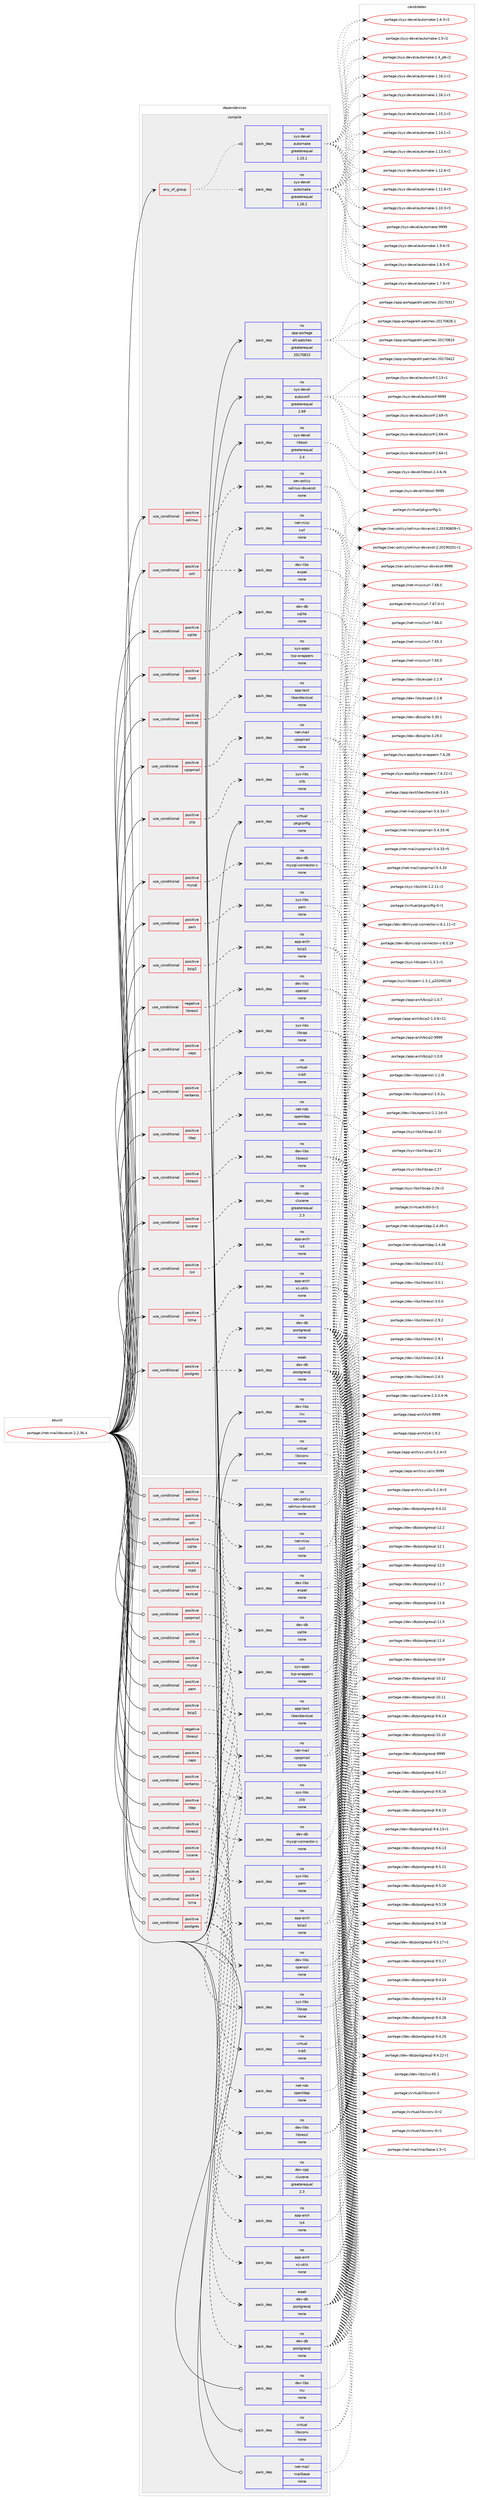 digraph prolog {

# *************
# Graph options
# *************

newrank=true;
concentrate=true;
compound=true;
graph [rankdir=LR,fontname=Helvetica,fontsize=10,ranksep=1.5];#, ranksep=2.5, nodesep=0.2];
edge  [arrowhead=vee];
node  [fontname=Helvetica,fontsize=10];

# **********
# The ebuild
# **********

subgraph cluster_leftcol {
color=gray;
rank=same;
label=<<i>ebuild</i>>;
id [label="portage://net-mail/dovecot-2.2.36.4", color=red, width=4, href="../net-mail/dovecot-2.2.36.4.svg"];
}

# ****************
# The dependencies
# ****************

subgraph cluster_midcol {
color=gray;
label=<<i>dependencies</i>>;
subgraph cluster_compile {
fillcolor="#eeeeee";
style=filled;
label=<<i>compile</i>>;
subgraph any1526 {
dependency85115 [label=<<TABLE BORDER="0" CELLBORDER="1" CELLSPACING="0" CELLPADDING="4"><TR><TD CELLPADDING="10">any_of_group</TD></TR></TABLE>>, shape=none, color=red];subgraph pack65280 {
dependency85116 [label=<<TABLE BORDER="0" CELLBORDER="1" CELLSPACING="0" CELLPADDING="4" WIDTH="220"><TR><TD ROWSPAN="6" CELLPADDING="30">pack_dep</TD></TR><TR><TD WIDTH="110">no</TD></TR><TR><TD>sys-devel</TD></TR><TR><TD>automake</TD></TR><TR><TD>greaterequal</TD></TR><TR><TD>1.16.1</TD></TR></TABLE>>, shape=none, color=blue];
}
dependency85115:e -> dependency85116:w [weight=20,style="dotted",arrowhead="oinv"];
subgraph pack65281 {
dependency85117 [label=<<TABLE BORDER="0" CELLBORDER="1" CELLSPACING="0" CELLPADDING="4" WIDTH="220"><TR><TD ROWSPAN="6" CELLPADDING="30">pack_dep</TD></TR><TR><TD WIDTH="110">no</TD></TR><TR><TD>sys-devel</TD></TR><TR><TD>automake</TD></TR><TR><TD>greaterequal</TD></TR><TR><TD>1.15.1</TD></TR></TABLE>>, shape=none, color=blue];
}
dependency85115:e -> dependency85117:w [weight=20,style="dotted",arrowhead="oinv"];
}
id:e -> dependency85115:w [weight=20,style="solid",arrowhead="vee"];
subgraph cond18234 {
dependency85118 [label=<<TABLE BORDER="0" CELLBORDER="1" CELLSPACING="0" CELLPADDING="4"><TR><TD ROWSPAN="3" CELLPADDING="10">use_conditional</TD></TR><TR><TD>negative</TD></TR><TR><TD>libressl</TD></TR></TABLE>>, shape=none, color=red];
subgraph pack65282 {
dependency85119 [label=<<TABLE BORDER="0" CELLBORDER="1" CELLSPACING="0" CELLPADDING="4" WIDTH="220"><TR><TD ROWSPAN="6" CELLPADDING="30">pack_dep</TD></TR><TR><TD WIDTH="110">no</TD></TR><TR><TD>dev-libs</TD></TR><TR><TD>openssl</TD></TR><TR><TD>none</TD></TR><TR><TD></TD></TR></TABLE>>, shape=none, color=blue];
}
dependency85118:e -> dependency85119:w [weight=20,style="dashed",arrowhead="vee"];
}
id:e -> dependency85118:w [weight=20,style="solid",arrowhead="vee"];
subgraph cond18235 {
dependency85120 [label=<<TABLE BORDER="0" CELLBORDER="1" CELLSPACING="0" CELLPADDING="4"><TR><TD ROWSPAN="3" CELLPADDING="10">use_conditional</TD></TR><TR><TD>positive</TD></TR><TR><TD>bzip2</TD></TR></TABLE>>, shape=none, color=red];
subgraph pack65283 {
dependency85121 [label=<<TABLE BORDER="0" CELLBORDER="1" CELLSPACING="0" CELLPADDING="4" WIDTH="220"><TR><TD ROWSPAN="6" CELLPADDING="30">pack_dep</TD></TR><TR><TD WIDTH="110">no</TD></TR><TR><TD>app-arch</TD></TR><TR><TD>bzip2</TD></TR><TR><TD>none</TD></TR><TR><TD></TD></TR></TABLE>>, shape=none, color=blue];
}
dependency85120:e -> dependency85121:w [weight=20,style="dashed",arrowhead="vee"];
}
id:e -> dependency85120:w [weight=20,style="solid",arrowhead="vee"];
subgraph cond18236 {
dependency85122 [label=<<TABLE BORDER="0" CELLBORDER="1" CELLSPACING="0" CELLPADDING="4"><TR><TD ROWSPAN="3" CELLPADDING="10">use_conditional</TD></TR><TR><TD>positive</TD></TR><TR><TD>caps</TD></TR></TABLE>>, shape=none, color=red];
subgraph pack65284 {
dependency85123 [label=<<TABLE BORDER="0" CELLBORDER="1" CELLSPACING="0" CELLPADDING="4" WIDTH="220"><TR><TD ROWSPAN="6" CELLPADDING="30">pack_dep</TD></TR><TR><TD WIDTH="110">no</TD></TR><TR><TD>sys-libs</TD></TR><TR><TD>libcap</TD></TR><TR><TD>none</TD></TR><TR><TD></TD></TR></TABLE>>, shape=none, color=blue];
}
dependency85122:e -> dependency85123:w [weight=20,style="dashed",arrowhead="vee"];
}
id:e -> dependency85122:w [weight=20,style="solid",arrowhead="vee"];
subgraph cond18237 {
dependency85124 [label=<<TABLE BORDER="0" CELLBORDER="1" CELLSPACING="0" CELLPADDING="4"><TR><TD ROWSPAN="3" CELLPADDING="10">use_conditional</TD></TR><TR><TD>positive</TD></TR><TR><TD>kerberos</TD></TR></TABLE>>, shape=none, color=red];
subgraph pack65285 {
dependency85125 [label=<<TABLE BORDER="0" CELLBORDER="1" CELLSPACING="0" CELLPADDING="4" WIDTH="220"><TR><TD ROWSPAN="6" CELLPADDING="30">pack_dep</TD></TR><TR><TD WIDTH="110">no</TD></TR><TR><TD>virtual</TD></TR><TR><TD>krb5</TD></TR><TR><TD>none</TD></TR><TR><TD></TD></TR></TABLE>>, shape=none, color=blue];
}
dependency85124:e -> dependency85125:w [weight=20,style="dashed",arrowhead="vee"];
}
id:e -> dependency85124:w [weight=20,style="solid",arrowhead="vee"];
subgraph cond18238 {
dependency85126 [label=<<TABLE BORDER="0" CELLBORDER="1" CELLSPACING="0" CELLPADDING="4"><TR><TD ROWSPAN="3" CELLPADDING="10">use_conditional</TD></TR><TR><TD>positive</TD></TR><TR><TD>ldap</TD></TR></TABLE>>, shape=none, color=red];
subgraph pack65286 {
dependency85127 [label=<<TABLE BORDER="0" CELLBORDER="1" CELLSPACING="0" CELLPADDING="4" WIDTH="220"><TR><TD ROWSPAN="6" CELLPADDING="30">pack_dep</TD></TR><TR><TD WIDTH="110">no</TD></TR><TR><TD>net-nds</TD></TR><TR><TD>openldap</TD></TR><TR><TD>none</TD></TR><TR><TD></TD></TR></TABLE>>, shape=none, color=blue];
}
dependency85126:e -> dependency85127:w [weight=20,style="dashed",arrowhead="vee"];
}
id:e -> dependency85126:w [weight=20,style="solid",arrowhead="vee"];
subgraph cond18239 {
dependency85128 [label=<<TABLE BORDER="0" CELLBORDER="1" CELLSPACING="0" CELLPADDING="4"><TR><TD ROWSPAN="3" CELLPADDING="10">use_conditional</TD></TR><TR><TD>positive</TD></TR><TR><TD>libressl</TD></TR></TABLE>>, shape=none, color=red];
subgraph pack65287 {
dependency85129 [label=<<TABLE BORDER="0" CELLBORDER="1" CELLSPACING="0" CELLPADDING="4" WIDTH="220"><TR><TD ROWSPAN="6" CELLPADDING="30">pack_dep</TD></TR><TR><TD WIDTH="110">no</TD></TR><TR><TD>dev-libs</TD></TR><TR><TD>libressl</TD></TR><TR><TD>none</TD></TR><TR><TD></TD></TR></TABLE>>, shape=none, color=blue];
}
dependency85128:e -> dependency85129:w [weight=20,style="dashed",arrowhead="vee"];
}
id:e -> dependency85128:w [weight=20,style="solid",arrowhead="vee"];
subgraph cond18240 {
dependency85130 [label=<<TABLE BORDER="0" CELLBORDER="1" CELLSPACING="0" CELLPADDING="4"><TR><TD ROWSPAN="3" CELLPADDING="10">use_conditional</TD></TR><TR><TD>positive</TD></TR><TR><TD>lucene</TD></TR></TABLE>>, shape=none, color=red];
subgraph pack65288 {
dependency85131 [label=<<TABLE BORDER="0" CELLBORDER="1" CELLSPACING="0" CELLPADDING="4" WIDTH="220"><TR><TD ROWSPAN="6" CELLPADDING="30">pack_dep</TD></TR><TR><TD WIDTH="110">no</TD></TR><TR><TD>dev-cpp</TD></TR><TR><TD>clucene</TD></TR><TR><TD>greaterequal</TD></TR><TR><TD>2.3</TD></TR></TABLE>>, shape=none, color=blue];
}
dependency85130:e -> dependency85131:w [weight=20,style="dashed",arrowhead="vee"];
}
id:e -> dependency85130:w [weight=20,style="solid",arrowhead="vee"];
subgraph cond18241 {
dependency85132 [label=<<TABLE BORDER="0" CELLBORDER="1" CELLSPACING="0" CELLPADDING="4"><TR><TD ROWSPAN="3" CELLPADDING="10">use_conditional</TD></TR><TR><TD>positive</TD></TR><TR><TD>lz4</TD></TR></TABLE>>, shape=none, color=red];
subgraph pack65289 {
dependency85133 [label=<<TABLE BORDER="0" CELLBORDER="1" CELLSPACING="0" CELLPADDING="4" WIDTH="220"><TR><TD ROWSPAN="6" CELLPADDING="30">pack_dep</TD></TR><TR><TD WIDTH="110">no</TD></TR><TR><TD>app-arch</TD></TR><TR><TD>lz4</TD></TR><TR><TD>none</TD></TR><TR><TD></TD></TR></TABLE>>, shape=none, color=blue];
}
dependency85132:e -> dependency85133:w [weight=20,style="dashed",arrowhead="vee"];
}
id:e -> dependency85132:w [weight=20,style="solid",arrowhead="vee"];
subgraph cond18242 {
dependency85134 [label=<<TABLE BORDER="0" CELLBORDER="1" CELLSPACING="0" CELLPADDING="4"><TR><TD ROWSPAN="3" CELLPADDING="10">use_conditional</TD></TR><TR><TD>positive</TD></TR><TR><TD>lzma</TD></TR></TABLE>>, shape=none, color=red];
subgraph pack65290 {
dependency85135 [label=<<TABLE BORDER="0" CELLBORDER="1" CELLSPACING="0" CELLPADDING="4" WIDTH="220"><TR><TD ROWSPAN="6" CELLPADDING="30">pack_dep</TD></TR><TR><TD WIDTH="110">no</TD></TR><TR><TD>app-arch</TD></TR><TR><TD>xz-utils</TD></TR><TR><TD>none</TD></TR><TR><TD></TD></TR></TABLE>>, shape=none, color=blue];
}
dependency85134:e -> dependency85135:w [weight=20,style="dashed",arrowhead="vee"];
}
id:e -> dependency85134:w [weight=20,style="solid",arrowhead="vee"];
subgraph cond18243 {
dependency85136 [label=<<TABLE BORDER="0" CELLBORDER="1" CELLSPACING="0" CELLPADDING="4"><TR><TD ROWSPAN="3" CELLPADDING="10">use_conditional</TD></TR><TR><TD>positive</TD></TR><TR><TD>mysql</TD></TR></TABLE>>, shape=none, color=red];
subgraph pack65291 {
dependency85137 [label=<<TABLE BORDER="0" CELLBORDER="1" CELLSPACING="0" CELLPADDING="4" WIDTH="220"><TR><TD ROWSPAN="6" CELLPADDING="30">pack_dep</TD></TR><TR><TD WIDTH="110">no</TD></TR><TR><TD>dev-db</TD></TR><TR><TD>mysql-connector-c</TD></TR><TR><TD>none</TD></TR><TR><TD></TD></TR></TABLE>>, shape=none, color=blue];
}
dependency85136:e -> dependency85137:w [weight=20,style="dashed",arrowhead="vee"];
}
id:e -> dependency85136:w [weight=20,style="solid",arrowhead="vee"];
subgraph cond18244 {
dependency85138 [label=<<TABLE BORDER="0" CELLBORDER="1" CELLSPACING="0" CELLPADDING="4"><TR><TD ROWSPAN="3" CELLPADDING="10">use_conditional</TD></TR><TR><TD>positive</TD></TR><TR><TD>pam</TD></TR></TABLE>>, shape=none, color=red];
subgraph pack65292 {
dependency85139 [label=<<TABLE BORDER="0" CELLBORDER="1" CELLSPACING="0" CELLPADDING="4" WIDTH="220"><TR><TD ROWSPAN="6" CELLPADDING="30">pack_dep</TD></TR><TR><TD WIDTH="110">no</TD></TR><TR><TD>sys-libs</TD></TR><TR><TD>pam</TD></TR><TR><TD>none</TD></TR><TR><TD></TD></TR></TABLE>>, shape=none, color=blue];
}
dependency85138:e -> dependency85139:w [weight=20,style="dashed",arrowhead="vee"];
}
id:e -> dependency85138:w [weight=20,style="solid",arrowhead="vee"];
subgraph cond18245 {
dependency85140 [label=<<TABLE BORDER="0" CELLBORDER="1" CELLSPACING="0" CELLPADDING="4"><TR><TD ROWSPAN="3" CELLPADDING="10">use_conditional</TD></TR><TR><TD>positive</TD></TR><TR><TD>postgres</TD></TR></TABLE>>, shape=none, color=red];
subgraph pack65293 {
dependency85141 [label=<<TABLE BORDER="0" CELLBORDER="1" CELLSPACING="0" CELLPADDING="4" WIDTH="220"><TR><TD ROWSPAN="6" CELLPADDING="30">pack_dep</TD></TR><TR><TD WIDTH="110">no</TD></TR><TR><TD>dev-db</TD></TR><TR><TD>postgresql</TD></TR><TR><TD>none</TD></TR><TR><TD></TD></TR></TABLE>>, shape=none, color=blue];
}
dependency85140:e -> dependency85141:w [weight=20,style="dashed",arrowhead="vee"];
subgraph pack65294 {
dependency85142 [label=<<TABLE BORDER="0" CELLBORDER="1" CELLSPACING="0" CELLPADDING="4" WIDTH="220"><TR><TD ROWSPAN="6" CELLPADDING="30">pack_dep</TD></TR><TR><TD WIDTH="110">weak</TD></TR><TR><TD>dev-db</TD></TR><TR><TD>postgresql</TD></TR><TR><TD>none</TD></TR><TR><TD></TD></TR></TABLE>>, shape=none, color=blue];
}
dependency85140:e -> dependency85142:w [weight=20,style="dashed",arrowhead="vee"];
}
id:e -> dependency85140:w [weight=20,style="solid",arrowhead="vee"];
subgraph cond18246 {
dependency85143 [label=<<TABLE BORDER="0" CELLBORDER="1" CELLSPACING="0" CELLPADDING="4"><TR><TD ROWSPAN="3" CELLPADDING="10">use_conditional</TD></TR><TR><TD>positive</TD></TR><TR><TD>selinux</TD></TR></TABLE>>, shape=none, color=red];
subgraph pack65295 {
dependency85144 [label=<<TABLE BORDER="0" CELLBORDER="1" CELLSPACING="0" CELLPADDING="4" WIDTH="220"><TR><TD ROWSPAN="6" CELLPADDING="30">pack_dep</TD></TR><TR><TD WIDTH="110">no</TD></TR><TR><TD>sec-policy</TD></TR><TR><TD>selinux-dovecot</TD></TR><TR><TD>none</TD></TR><TR><TD></TD></TR></TABLE>>, shape=none, color=blue];
}
dependency85143:e -> dependency85144:w [weight=20,style="dashed",arrowhead="vee"];
}
id:e -> dependency85143:w [weight=20,style="solid",arrowhead="vee"];
subgraph cond18247 {
dependency85145 [label=<<TABLE BORDER="0" CELLBORDER="1" CELLSPACING="0" CELLPADDING="4"><TR><TD ROWSPAN="3" CELLPADDING="10">use_conditional</TD></TR><TR><TD>positive</TD></TR><TR><TD>solr</TD></TR></TABLE>>, shape=none, color=red];
subgraph pack65296 {
dependency85146 [label=<<TABLE BORDER="0" CELLBORDER="1" CELLSPACING="0" CELLPADDING="4" WIDTH="220"><TR><TD ROWSPAN="6" CELLPADDING="30">pack_dep</TD></TR><TR><TD WIDTH="110">no</TD></TR><TR><TD>net-misc</TD></TR><TR><TD>curl</TD></TR><TR><TD>none</TD></TR><TR><TD></TD></TR></TABLE>>, shape=none, color=blue];
}
dependency85145:e -> dependency85146:w [weight=20,style="dashed",arrowhead="vee"];
subgraph pack65297 {
dependency85147 [label=<<TABLE BORDER="0" CELLBORDER="1" CELLSPACING="0" CELLPADDING="4" WIDTH="220"><TR><TD ROWSPAN="6" CELLPADDING="30">pack_dep</TD></TR><TR><TD WIDTH="110">no</TD></TR><TR><TD>dev-libs</TD></TR><TR><TD>expat</TD></TR><TR><TD>none</TD></TR><TR><TD></TD></TR></TABLE>>, shape=none, color=blue];
}
dependency85145:e -> dependency85147:w [weight=20,style="dashed",arrowhead="vee"];
}
id:e -> dependency85145:w [weight=20,style="solid",arrowhead="vee"];
subgraph cond18248 {
dependency85148 [label=<<TABLE BORDER="0" CELLBORDER="1" CELLSPACING="0" CELLPADDING="4"><TR><TD ROWSPAN="3" CELLPADDING="10">use_conditional</TD></TR><TR><TD>positive</TD></TR><TR><TD>sqlite</TD></TR></TABLE>>, shape=none, color=red];
subgraph pack65298 {
dependency85149 [label=<<TABLE BORDER="0" CELLBORDER="1" CELLSPACING="0" CELLPADDING="4" WIDTH="220"><TR><TD ROWSPAN="6" CELLPADDING="30">pack_dep</TD></TR><TR><TD WIDTH="110">no</TD></TR><TR><TD>dev-db</TD></TR><TR><TD>sqlite</TD></TR><TR><TD>none</TD></TR><TR><TD></TD></TR></TABLE>>, shape=none, color=blue];
}
dependency85148:e -> dependency85149:w [weight=20,style="dashed",arrowhead="vee"];
}
id:e -> dependency85148:w [weight=20,style="solid",arrowhead="vee"];
subgraph cond18249 {
dependency85150 [label=<<TABLE BORDER="0" CELLBORDER="1" CELLSPACING="0" CELLPADDING="4"><TR><TD ROWSPAN="3" CELLPADDING="10">use_conditional</TD></TR><TR><TD>positive</TD></TR><TR><TD>tcpd</TD></TR></TABLE>>, shape=none, color=red];
subgraph pack65299 {
dependency85151 [label=<<TABLE BORDER="0" CELLBORDER="1" CELLSPACING="0" CELLPADDING="4" WIDTH="220"><TR><TD ROWSPAN="6" CELLPADDING="30">pack_dep</TD></TR><TR><TD WIDTH="110">no</TD></TR><TR><TD>sys-apps</TD></TR><TR><TD>tcp-wrappers</TD></TR><TR><TD>none</TD></TR><TR><TD></TD></TR></TABLE>>, shape=none, color=blue];
}
dependency85150:e -> dependency85151:w [weight=20,style="dashed",arrowhead="vee"];
}
id:e -> dependency85150:w [weight=20,style="solid",arrowhead="vee"];
subgraph cond18250 {
dependency85152 [label=<<TABLE BORDER="0" CELLBORDER="1" CELLSPACING="0" CELLPADDING="4"><TR><TD ROWSPAN="3" CELLPADDING="10">use_conditional</TD></TR><TR><TD>positive</TD></TR><TR><TD>textcat</TD></TR></TABLE>>, shape=none, color=red];
subgraph pack65300 {
dependency85153 [label=<<TABLE BORDER="0" CELLBORDER="1" CELLSPACING="0" CELLPADDING="4" WIDTH="220"><TR><TD ROWSPAN="6" CELLPADDING="30">pack_dep</TD></TR><TR><TD WIDTH="110">no</TD></TR><TR><TD>app-text</TD></TR><TR><TD>libexttextcat</TD></TR><TR><TD>none</TD></TR><TR><TD></TD></TR></TABLE>>, shape=none, color=blue];
}
dependency85152:e -> dependency85153:w [weight=20,style="dashed",arrowhead="vee"];
}
id:e -> dependency85152:w [weight=20,style="solid",arrowhead="vee"];
subgraph cond18251 {
dependency85154 [label=<<TABLE BORDER="0" CELLBORDER="1" CELLSPACING="0" CELLPADDING="4"><TR><TD ROWSPAN="3" CELLPADDING="10">use_conditional</TD></TR><TR><TD>positive</TD></TR><TR><TD>vpopmail</TD></TR></TABLE>>, shape=none, color=red];
subgraph pack65301 {
dependency85155 [label=<<TABLE BORDER="0" CELLBORDER="1" CELLSPACING="0" CELLPADDING="4" WIDTH="220"><TR><TD ROWSPAN="6" CELLPADDING="30">pack_dep</TD></TR><TR><TD WIDTH="110">no</TD></TR><TR><TD>net-mail</TD></TR><TR><TD>vpopmail</TD></TR><TR><TD>none</TD></TR><TR><TD></TD></TR></TABLE>>, shape=none, color=blue];
}
dependency85154:e -> dependency85155:w [weight=20,style="dashed",arrowhead="vee"];
}
id:e -> dependency85154:w [weight=20,style="solid",arrowhead="vee"];
subgraph cond18252 {
dependency85156 [label=<<TABLE BORDER="0" CELLBORDER="1" CELLSPACING="0" CELLPADDING="4"><TR><TD ROWSPAN="3" CELLPADDING="10">use_conditional</TD></TR><TR><TD>positive</TD></TR><TR><TD>zlib</TD></TR></TABLE>>, shape=none, color=red];
subgraph pack65302 {
dependency85157 [label=<<TABLE BORDER="0" CELLBORDER="1" CELLSPACING="0" CELLPADDING="4" WIDTH="220"><TR><TD ROWSPAN="6" CELLPADDING="30">pack_dep</TD></TR><TR><TD WIDTH="110">no</TD></TR><TR><TD>sys-libs</TD></TR><TR><TD>zlib</TD></TR><TR><TD>none</TD></TR><TR><TD></TD></TR></TABLE>>, shape=none, color=blue];
}
dependency85156:e -> dependency85157:w [weight=20,style="dashed",arrowhead="vee"];
}
id:e -> dependency85156:w [weight=20,style="solid",arrowhead="vee"];
subgraph pack65303 {
dependency85158 [label=<<TABLE BORDER="0" CELLBORDER="1" CELLSPACING="0" CELLPADDING="4" WIDTH="220"><TR><TD ROWSPAN="6" CELLPADDING="30">pack_dep</TD></TR><TR><TD WIDTH="110">no</TD></TR><TR><TD>app-portage</TD></TR><TR><TD>elt-patches</TD></TR><TR><TD>greaterequal</TD></TR><TR><TD>20170815</TD></TR></TABLE>>, shape=none, color=blue];
}
id:e -> dependency85158:w [weight=20,style="solid",arrowhead="vee"];
subgraph pack65304 {
dependency85159 [label=<<TABLE BORDER="0" CELLBORDER="1" CELLSPACING="0" CELLPADDING="4" WIDTH="220"><TR><TD ROWSPAN="6" CELLPADDING="30">pack_dep</TD></TR><TR><TD WIDTH="110">no</TD></TR><TR><TD>dev-libs</TD></TR><TR><TD>icu</TD></TR><TR><TD>none</TD></TR><TR><TD></TD></TR></TABLE>>, shape=none, color=blue];
}
id:e -> dependency85159:w [weight=20,style="solid",arrowhead="vee"];
subgraph pack65305 {
dependency85160 [label=<<TABLE BORDER="0" CELLBORDER="1" CELLSPACING="0" CELLPADDING="4" WIDTH="220"><TR><TD ROWSPAN="6" CELLPADDING="30">pack_dep</TD></TR><TR><TD WIDTH="110">no</TD></TR><TR><TD>sys-devel</TD></TR><TR><TD>autoconf</TD></TR><TR><TD>greaterequal</TD></TR><TR><TD>2.69</TD></TR></TABLE>>, shape=none, color=blue];
}
id:e -> dependency85160:w [weight=20,style="solid",arrowhead="vee"];
subgraph pack65306 {
dependency85161 [label=<<TABLE BORDER="0" CELLBORDER="1" CELLSPACING="0" CELLPADDING="4" WIDTH="220"><TR><TD ROWSPAN="6" CELLPADDING="30">pack_dep</TD></TR><TR><TD WIDTH="110">no</TD></TR><TR><TD>sys-devel</TD></TR><TR><TD>libtool</TD></TR><TR><TD>greaterequal</TD></TR><TR><TD>2.4</TD></TR></TABLE>>, shape=none, color=blue];
}
id:e -> dependency85161:w [weight=20,style="solid",arrowhead="vee"];
subgraph pack65307 {
dependency85162 [label=<<TABLE BORDER="0" CELLBORDER="1" CELLSPACING="0" CELLPADDING="4" WIDTH="220"><TR><TD ROWSPAN="6" CELLPADDING="30">pack_dep</TD></TR><TR><TD WIDTH="110">no</TD></TR><TR><TD>virtual</TD></TR><TR><TD>libiconv</TD></TR><TR><TD>none</TD></TR><TR><TD></TD></TR></TABLE>>, shape=none, color=blue];
}
id:e -> dependency85162:w [weight=20,style="solid",arrowhead="vee"];
subgraph pack65308 {
dependency85163 [label=<<TABLE BORDER="0" CELLBORDER="1" CELLSPACING="0" CELLPADDING="4" WIDTH="220"><TR><TD ROWSPAN="6" CELLPADDING="30">pack_dep</TD></TR><TR><TD WIDTH="110">no</TD></TR><TR><TD>virtual</TD></TR><TR><TD>pkgconfig</TD></TR><TR><TD>none</TD></TR><TR><TD></TD></TR></TABLE>>, shape=none, color=blue];
}
id:e -> dependency85163:w [weight=20,style="solid",arrowhead="vee"];
}
subgraph cluster_compileandrun {
fillcolor="#eeeeee";
style=filled;
label=<<i>compile and run</i>>;
}
subgraph cluster_run {
fillcolor="#eeeeee";
style=filled;
label=<<i>run</i>>;
subgraph cond18253 {
dependency85164 [label=<<TABLE BORDER="0" CELLBORDER="1" CELLSPACING="0" CELLPADDING="4"><TR><TD ROWSPAN="3" CELLPADDING="10">use_conditional</TD></TR><TR><TD>negative</TD></TR><TR><TD>libressl</TD></TR></TABLE>>, shape=none, color=red];
subgraph pack65309 {
dependency85165 [label=<<TABLE BORDER="0" CELLBORDER="1" CELLSPACING="0" CELLPADDING="4" WIDTH="220"><TR><TD ROWSPAN="6" CELLPADDING="30">pack_dep</TD></TR><TR><TD WIDTH="110">no</TD></TR><TR><TD>dev-libs</TD></TR><TR><TD>openssl</TD></TR><TR><TD>none</TD></TR><TR><TD></TD></TR></TABLE>>, shape=none, color=blue];
}
dependency85164:e -> dependency85165:w [weight=20,style="dashed",arrowhead="vee"];
}
id:e -> dependency85164:w [weight=20,style="solid",arrowhead="odot"];
subgraph cond18254 {
dependency85166 [label=<<TABLE BORDER="0" CELLBORDER="1" CELLSPACING="0" CELLPADDING="4"><TR><TD ROWSPAN="3" CELLPADDING="10">use_conditional</TD></TR><TR><TD>positive</TD></TR><TR><TD>bzip2</TD></TR></TABLE>>, shape=none, color=red];
subgraph pack65310 {
dependency85167 [label=<<TABLE BORDER="0" CELLBORDER="1" CELLSPACING="0" CELLPADDING="4" WIDTH="220"><TR><TD ROWSPAN="6" CELLPADDING="30">pack_dep</TD></TR><TR><TD WIDTH="110">no</TD></TR><TR><TD>app-arch</TD></TR><TR><TD>bzip2</TD></TR><TR><TD>none</TD></TR><TR><TD></TD></TR></TABLE>>, shape=none, color=blue];
}
dependency85166:e -> dependency85167:w [weight=20,style="dashed",arrowhead="vee"];
}
id:e -> dependency85166:w [weight=20,style="solid",arrowhead="odot"];
subgraph cond18255 {
dependency85168 [label=<<TABLE BORDER="0" CELLBORDER="1" CELLSPACING="0" CELLPADDING="4"><TR><TD ROWSPAN="3" CELLPADDING="10">use_conditional</TD></TR><TR><TD>positive</TD></TR><TR><TD>caps</TD></TR></TABLE>>, shape=none, color=red];
subgraph pack65311 {
dependency85169 [label=<<TABLE BORDER="0" CELLBORDER="1" CELLSPACING="0" CELLPADDING="4" WIDTH="220"><TR><TD ROWSPAN="6" CELLPADDING="30">pack_dep</TD></TR><TR><TD WIDTH="110">no</TD></TR><TR><TD>sys-libs</TD></TR><TR><TD>libcap</TD></TR><TR><TD>none</TD></TR><TR><TD></TD></TR></TABLE>>, shape=none, color=blue];
}
dependency85168:e -> dependency85169:w [weight=20,style="dashed",arrowhead="vee"];
}
id:e -> dependency85168:w [weight=20,style="solid",arrowhead="odot"];
subgraph cond18256 {
dependency85170 [label=<<TABLE BORDER="0" CELLBORDER="1" CELLSPACING="0" CELLPADDING="4"><TR><TD ROWSPAN="3" CELLPADDING="10">use_conditional</TD></TR><TR><TD>positive</TD></TR><TR><TD>kerberos</TD></TR></TABLE>>, shape=none, color=red];
subgraph pack65312 {
dependency85171 [label=<<TABLE BORDER="0" CELLBORDER="1" CELLSPACING="0" CELLPADDING="4" WIDTH="220"><TR><TD ROWSPAN="6" CELLPADDING="30">pack_dep</TD></TR><TR><TD WIDTH="110">no</TD></TR><TR><TD>virtual</TD></TR><TR><TD>krb5</TD></TR><TR><TD>none</TD></TR><TR><TD></TD></TR></TABLE>>, shape=none, color=blue];
}
dependency85170:e -> dependency85171:w [weight=20,style="dashed",arrowhead="vee"];
}
id:e -> dependency85170:w [weight=20,style="solid",arrowhead="odot"];
subgraph cond18257 {
dependency85172 [label=<<TABLE BORDER="0" CELLBORDER="1" CELLSPACING="0" CELLPADDING="4"><TR><TD ROWSPAN="3" CELLPADDING="10">use_conditional</TD></TR><TR><TD>positive</TD></TR><TR><TD>ldap</TD></TR></TABLE>>, shape=none, color=red];
subgraph pack65313 {
dependency85173 [label=<<TABLE BORDER="0" CELLBORDER="1" CELLSPACING="0" CELLPADDING="4" WIDTH="220"><TR><TD ROWSPAN="6" CELLPADDING="30">pack_dep</TD></TR><TR><TD WIDTH="110">no</TD></TR><TR><TD>net-nds</TD></TR><TR><TD>openldap</TD></TR><TR><TD>none</TD></TR><TR><TD></TD></TR></TABLE>>, shape=none, color=blue];
}
dependency85172:e -> dependency85173:w [weight=20,style="dashed",arrowhead="vee"];
}
id:e -> dependency85172:w [weight=20,style="solid",arrowhead="odot"];
subgraph cond18258 {
dependency85174 [label=<<TABLE BORDER="0" CELLBORDER="1" CELLSPACING="0" CELLPADDING="4"><TR><TD ROWSPAN="3" CELLPADDING="10">use_conditional</TD></TR><TR><TD>positive</TD></TR><TR><TD>libressl</TD></TR></TABLE>>, shape=none, color=red];
subgraph pack65314 {
dependency85175 [label=<<TABLE BORDER="0" CELLBORDER="1" CELLSPACING="0" CELLPADDING="4" WIDTH="220"><TR><TD ROWSPAN="6" CELLPADDING="30">pack_dep</TD></TR><TR><TD WIDTH="110">no</TD></TR><TR><TD>dev-libs</TD></TR><TR><TD>libressl</TD></TR><TR><TD>none</TD></TR><TR><TD></TD></TR></TABLE>>, shape=none, color=blue];
}
dependency85174:e -> dependency85175:w [weight=20,style="dashed",arrowhead="vee"];
}
id:e -> dependency85174:w [weight=20,style="solid",arrowhead="odot"];
subgraph cond18259 {
dependency85176 [label=<<TABLE BORDER="0" CELLBORDER="1" CELLSPACING="0" CELLPADDING="4"><TR><TD ROWSPAN="3" CELLPADDING="10">use_conditional</TD></TR><TR><TD>positive</TD></TR><TR><TD>lucene</TD></TR></TABLE>>, shape=none, color=red];
subgraph pack65315 {
dependency85177 [label=<<TABLE BORDER="0" CELLBORDER="1" CELLSPACING="0" CELLPADDING="4" WIDTH="220"><TR><TD ROWSPAN="6" CELLPADDING="30">pack_dep</TD></TR><TR><TD WIDTH="110">no</TD></TR><TR><TD>dev-cpp</TD></TR><TR><TD>clucene</TD></TR><TR><TD>greaterequal</TD></TR><TR><TD>2.3</TD></TR></TABLE>>, shape=none, color=blue];
}
dependency85176:e -> dependency85177:w [weight=20,style="dashed",arrowhead="vee"];
}
id:e -> dependency85176:w [weight=20,style="solid",arrowhead="odot"];
subgraph cond18260 {
dependency85178 [label=<<TABLE BORDER="0" CELLBORDER="1" CELLSPACING="0" CELLPADDING="4"><TR><TD ROWSPAN="3" CELLPADDING="10">use_conditional</TD></TR><TR><TD>positive</TD></TR><TR><TD>lz4</TD></TR></TABLE>>, shape=none, color=red];
subgraph pack65316 {
dependency85179 [label=<<TABLE BORDER="0" CELLBORDER="1" CELLSPACING="0" CELLPADDING="4" WIDTH="220"><TR><TD ROWSPAN="6" CELLPADDING="30">pack_dep</TD></TR><TR><TD WIDTH="110">no</TD></TR><TR><TD>app-arch</TD></TR><TR><TD>lz4</TD></TR><TR><TD>none</TD></TR><TR><TD></TD></TR></TABLE>>, shape=none, color=blue];
}
dependency85178:e -> dependency85179:w [weight=20,style="dashed",arrowhead="vee"];
}
id:e -> dependency85178:w [weight=20,style="solid",arrowhead="odot"];
subgraph cond18261 {
dependency85180 [label=<<TABLE BORDER="0" CELLBORDER="1" CELLSPACING="0" CELLPADDING="4"><TR><TD ROWSPAN="3" CELLPADDING="10">use_conditional</TD></TR><TR><TD>positive</TD></TR><TR><TD>lzma</TD></TR></TABLE>>, shape=none, color=red];
subgraph pack65317 {
dependency85181 [label=<<TABLE BORDER="0" CELLBORDER="1" CELLSPACING="0" CELLPADDING="4" WIDTH="220"><TR><TD ROWSPAN="6" CELLPADDING="30">pack_dep</TD></TR><TR><TD WIDTH="110">no</TD></TR><TR><TD>app-arch</TD></TR><TR><TD>xz-utils</TD></TR><TR><TD>none</TD></TR><TR><TD></TD></TR></TABLE>>, shape=none, color=blue];
}
dependency85180:e -> dependency85181:w [weight=20,style="dashed",arrowhead="vee"];
}
id:e -> dependency85180:w [weight=20,style="solid",arrowhead="odot"];
subgraph cond18262 {
dependency85182 [label=<<TABLE BORDER="0" CELLBORDER="1" CELLSPACING="0" CELLPADDING="4"><TR><TD ROWSPAN="3" CELLPADDING="10">use_conditional</TD></TR><TR><TD>positive</TD></TR><TR><TD>mysql</TD></TR></TABLE>>, shape=none, color=red];
subgraph pack65318 {
dependency85183 [label=<<TABLE BORDER="0" CELLBORDER="1" CELLSPACING="0" CELLPADDING="4" WIDTH="220"><TR><TD ROWSPAN="6" CELLPADDING="30">pack_dep</TD></TR><TR><TD WIDTH="110">no</TD></TR><TR><TD>dev-db</TD></TR><TR><TD>mysql-connector-c</TD></TR><TR><TD>none</TD></TR><TR><TD></TD></TR></TABLE>>, shape=none, color=blue];
}
dependency85182:e -> dependency85183:w [weight=20,style="dashed",arrowhead="vee"];
}
id:e -> dependency85182:w [weight=20,style="solid",arrowhead="odot"];
subgraph cond18263 {
dependency85184 [label=<<TABLE BORDER="0" CELLBORDER="1" CELLSPACING="0" CELLPADDING="4"><TR><TD ROWSPAN="3" CELLPADDING="10">use_conditional</TD></TR><TR><TD>positive</TD></TR><TR><TD>pam</TD></TR></TABLE>>, shape=none, color=red];
subgraph pack65319 {
dependency85185 [label=<<TABLE BORDER="0" CELLBORDER="1" CELLSPACING="0" CELLPADDING="4" WIDTH="220"><TR><TD ROWSPAN="6" CELLPADDING="30">pack_dep</TD></TR><TR><TD WIDTH="110">no</TD></TR><TR><TD>sys-libs</TD></TR><TR><TD>pam</TD></TR><TR><TD>none</TD></TR><TR><TD></TD></TR></TABLE>>, shape=none, color=blue];
}
dependency85184:e -> dependency85185:w [weight=20,style="dashed",arrowhead="vee"];
}
id:e -> dependency85184:w [weight=20,style="solid",arrowhead="odot"];
subgraph cond18264 {
dependency85186 [label=<<TABLE BORDER="0" CELLBORDER="1" CELLSPACING="0" CELLPADDING="4"><TR><TD ROWSPAN="3" CELLPADDING="10">use_conditional</TD></TR><TR><TD>positive</TD></TR><TR><TD>postgres</TD></TR></TABLE>>, shape=none, color=red];
subgraph pack65320 {
dependency85187 [label=<<TABLE BORDER="0" CELLBORDER="1" CELLSPACING="0" CELLPADDING="4" WIDTH="220"><TR><TD ROWSPAN="6" CELLPADDING="30">pack_dep</TD></TR><TR><TD WIDTH="110">no</TD></TR><TR><TD>dev-db</TD></TR><TR><TD>postgresql</TD></TR><TR><TD>none</TD></TR><TR><TD></TD></TR></TABLE>>, shape=none, color=blue];
}
dependency85186:e -> dependency85187:w [weight=20,style="dashed",arrowhead="vee"];
subgraph pack65321 {
dependency85188 [label=<<TABLE BORDER="0" CELLBORDER="1" CELLSPACING="0" CELLPADDING="4" WIDTH="220"><TR><TD ROWSPAN="6" CELLPADDING="30">pack_dep</TD></TR><TR><TD WIDTH="110">weak</TD></TR><TR><TD>dev-db</TD></TR><TR><TD>postgresql</TD></TR><TR><TD>none</TD></TR><TR><TD></TD></TR></TABLE>>, shape=none, color=blue];
}
dependency85186:e -> dependency85188:w [weight=20,style="dashed",arrowhead="vee"];
}
id:e -> dependency85186:w [weight=20,style="solid",arrowhead="odot"];
subgraph cond18265 {
dependency85189 [label=<<TABLE BORDER="0" CELLBORDER="1" CELLSPACING="0" CELLPADDING="4"><TR><TD ROWSPAN="3" CELLPADDING="10">use_conditional</TD></TR><TR><TD>positive</TD></TR><TR><TD>selinux</TD></TR></TABLE>>, shape=none, color=red];
subgraph pack65322 {
dependency85190 [label=<<TABLE BORDER="0" CELLBORDER="1" CELLSPACING="0" CELLPADDING="4" WIDTH="220"><TR><TD ROWSPAN="6" CELLPADDING="30">pack_dep</TD></TR><TR><TD WIDTH="110">no</TD></TR><TR><TD>sec-policy</TD></TR><TR><TD>selinux-dovecot</TD></TR><TR><TD>none</TD></TR><TR><TD></TD></TR></TABLE>>, shape=none, color=blue];
}
dependency85189:e -> dependency85190:w [weight=20,style="dashed",arrowhead="vee"];
}
id:e -> dependency85189:w [weight=20,style="solid",arrowhead="odot"];
subgraph cond18266 {
dependency85191 [label=<<TABLE BORDER="0" CELLBORDER="1" CELLSPACING="0" CELLPADDING="4"><TR><TD ROWSPAN="3" CELLPADDING="10">use_conditional</TD></TR><TR><TD>positive</TD></TR><TR><TD>solr</TD></TR></TABLE>>, shape=none, color=red];
subgraph pack65323 {
dependency85192 [label=<<TABLE BORDER="0" CELLBORDER="1" CELLSPACING="0" CELLPADDING="4" WIDTH="220"><TR><TD ROWSPAN="6" CELLPADDING="30">pack_dep</TD></TR><TR><TD WIDTH="110">no</TD></TR><TR><TD>net-misc</TD></TR><TR><TD>curl</TD></TR><TR><TD>none</TD></TR><TR><TD></TD></TR></TABLE>>, shape=none, color=blue];
}
dependency85191:e -> dependency85192:w [weight=20,style="dashed",arrowhead="vee"];
subgraph pack65324 {
dependency85193 [label=<<TABLE BORDER="0" CELLBORDER="1" CELLSPACING="0" CELLPADDING="4" WIDTH="220"><TR><TD ROWSPAN="6" CELLPADDING="30">pack_dep</TD></TR><TR><TD WIDTH="110">no</TD></TR><TR><TD>dev-libs</TD></TR><TR><TD>expat</TD></TR><TR><TD>none</TD></TR><TR><TD></TD></TR></TABLE>>, shape=none, color=blue];
}
dependency85191:e -> dependency85193:w [weight=20,style="dashed",arrowhead="vee"];
}
id:e -> dependency85191:w [weight=20,style="solid",arrowhead="odot"];
subgraph cond18267 {
dependency85194 [label=<<TABLE BORDER="0" CELLBORDER="1" CELLSPACING="0" CELLPADDING="4"><TR><TD ROWSPAN="3" CELLPADDING="10">use_conditional</TD></TR><TR><TD>positive</TD></TR><TR><TD>sqlite</TD></TR></TABLE>>, shape=none, color=red];
subgraph pack65325 {
dependency85195 [label=<<TABLE BORDER="0" CELLBORDER="1" CELLSPACING="0" CELLPADDING="4" WIDTH="220"><TR><TD ROWSPAN="6" CELLPADDING="30">pack_dep</TD></TR><TR><TD WIDTH="110">no</TD></TR><TR><TD>dev-db</TD></TR><TR><TD>sqlite</TD></TR><TR><TD>none</TD></TR><TR><TD></TD></TR></TABLE>>, shape=none, color=blue];
}
dependency85194:e -> dependency85195:w [weight=20,style="dashed",arrowhead="vee"];
}
id:e -> dependency85194:w [weight=20,style="solid",arrowhead="odot"];
subgraph cond18268 {
dependency85196 [label=<<TABLE BORDER="0" CELLBORDER="1" CELLSPACING="0" CELLPADDING="4"><TR><TD ROWSPAN="3" CELLPADDING="10">use_conditional</TD></TR><TR><TD>positive</TD></TR><TR><TD>tcpd</TD></TR></TABLE>>, shape=none, color=red];
subgraph pack65326 {
dependency85197 [label=<<TABLE BORDER="0" CELLBORDER="1" CELLSPACING="0" CELLPADDING="4" WIDTH="220"><TR><TD ROWSPAN="6" CELLPADDING="30">pack_dep</TD></TR><TR><TD WIDTH="110">no</TD></TR><TR><TD>sys-apps</TD></TR><TR><TD>tcp-wrappers</TD></TR><TR><TD>none</TD></TR><TR><TD></TD></TR></TABLE>>, shape=none, color=blue];
}
dependency85196:e -> dependency85197:w [weight=20,style="dashed",arrowhead="vee"];
}
id:e -> dependency85196:w [weight=20,style="solid",arrowhead="odot"];
subgraph cond18269 {
dependency85198 [label=<<TABLE BORDER="0" CELLBORDER="1" CELLSPACING="0" CELLPADDING="4"><TR><TD ROWSPAN="3" CELLPADDING="10">use_conditional</TD></TR><TR><TD>positive</TD></TR><TR><TD>textcat</TD></TR></TABLE>>, shape=none, color=red];
subgraph pack65327 {
dependency85199 [label=<<TABLE BORDER="0" CELLBORDER="1" CELLSPACING="0" CELLPADDING="4" WIDTH="220"><TR><TD ROWSPAN="6" CELLPADDING="30">pack_dep</TD></TR><TR><TD WIDTH="110">no</TD></TR><TR><TD>app-text</TD></TR><TR><TD>libexttextcat</TD></TR><TR><TD>none</TD></TR><TR><TD></TD></TR></TABLE>>, shape=none, color=blue];
}
dependency85198:e -> dependency85199:w [weight=20,style="dashed",arrowhead="vee"];
}
id:e -> dependency85198:w [weight=20,style="solid",arrowhead="odot"];
subgraph cond18270 {
dependency85200 [label=<<TABLE BORDER="0" CELLBORDER="1" CELLSPACING="0" CELLPADDING="4"><TR><TD ROWSPAN="3" CELLPADDING="10">use_conditional</TD></TR><TR><TD>positive</TD></TR><TR><TD>vpopmail</TD></TR></TABLE>>, shape=none, color=red];
subgraph pack65328 {
dependency85201 [label=<<TABLE BORDER="0" CELLBORDER="1" CELLSPACING="0" CELLPADDING="4" WIDTH="220"><TR><TD ROWSPAN="6" CELLPADDING="30">pack_dep</TD></TR><TR><TD WIDTH="110">no</TD></TR><TR><TD>net-mail</TD></TR><TR><TD>vpopmail</TD></TR><TR><TD>none</TD></TR><TR><TD></TD></TR></TABLE>>, shape=none, color=blue];
}
dependency85200:e -> dependency85201:w [weight=20,style="dashed",arrowhead="vee"];
}
id:e -> dependency85200:w [weight=20,style="solid",arrowhead="odot"];
subgraph cond18271 {
dependency85202 [label=<<TABLE BORDER="0" CELLBORDER="1" CELLSPACING="0" CELLPADDING="4"><TR><TD ROWSPAN="3" CELLPADDING="10">use_conditional</TD></TR><TR><TD>positive</TD></TR><TR><TD>zlib</TD></TR></TABLE>>, shape=none, color=red];
subgraph pack65329 {
dependency85203 [label=<<TABLE BORDER="0" CELLBORDER="1" CELLSPACING="0" CELLPADDING="4" WIDTH="220"><TR><TD ROWSPAN="6" CELLPADDING="30">pack_dep</TD></TR><TR><TD WIDTH="110">no</TD></TR><TR><TD>sys-libs</TD></TR><TR><TD>zlib</TD></TR><TR><TD>none</TD></TR><TR><TD></TD></TR></TABLE>>, shape=none, color=blue];
}
dependency85202:e -> dependency85203:w [weight=20,style="dashed",arrowhead="vee"];
}
id:e -> dependency85202:w [weight=20,style="solid",arrowhead="odot"];
subgraph pack65330 {
dependency85204 [label=<<TABLE BORDER="0" CELLBORDER="1" CELLSPACING="0" CELLPADDING="4" WIDTH="220"><TR><TD ROWSPAN="6" CELLPADDING="30">pack_dep</TD></TR><TR><TD WIDTH="110">no</TD></TR><TR><TD>dev-libs</TD></TR><TR><TD>icu</TD></TR><TR><TD>none</TD></TR><TR><TD></TD></TR></TABLE>>, shape=none, color=blue];
}
id:e -> dependency85204:w [weight=20,style="solid",arrowhead="odot"];
subgraph pack65331 {
dependency85205 [label=<<TABLE BORDER="0" CELLBORDER="1" CELLSPACING="0" CELLPADDING="4" WIDTH="220"><TR><TD ROWSPAN="6" CELLPADDING="30">pack_dep</TD></TR><TR><TD WIDTH="110">no</TD></TR><TR><TD>net-mail</TD></TR><TR><TD>mailbase</TD></TR><TR><TD>none</TD></TR><TR><TD></TD></TR></TABLE>>, shape=none, color=blue];
}
id:e -> dependency85205:w [weight=20,style="solid",arrowhead="odot"];
subgraph pack65332 {
dependency85206 [label=<<TABLE BORDER="0" CELLBORDER="1" CELLSPACING="0" CELLPADDING="4" WIDTH="220"><TR><TD ROWSPAN="6" CELLPADDING="30">pack_dep</TD></TR><TR><TD WIDTH="110">no</TD></TR><TR><TD>virtual</TD></TR><TR><TD>libiconv</TD></TR><TR><TD>none</TD></TR><TR><TD></TD></TR></TABLE>>, shape=none, color=blue];
}
id:e -> dependency85206:w [weight=20,style="solid",arrowhead="odot"];
}
}

# **************
# The candidates
# **************

subgraph cluster_choices {
rank=same;
color=gray;
label=<<i>candidates</i>>;

subgraph choice65280 {
color=black;
nodesep=1;
choice115121115451001011181011084797117116111109971071014557575757 [label="portage://sys-devel/automake-9999", color=red, width=4,href="../sys-devel/automake-9999.svg"];
choice115121115451001011181011084797117116111109971071014549465746544511453 [label="portage://sys-devel/automake-1.9.6-r5", color=red, width=4,href="../sys-devel/automake-1.9.6-r5.svg"];
choice115121115451001011181011084797117116111109971071014549465646534511453 [label="portage://sys-devel/automake-1.8.5-r5", color=red, width=4,href="../sys-devel/automake-1.8.5-r5.svg"];
choice115121115451001011181011084797117116111109971071014549465546574511451 [label="portage://sys-devel/automake-1.7.9-r3", color=red, width=4,href="../sys-devel/automake-1.7.9-r3.svg"];
choice115121115451001011181011084797117116111109971071014549465446514511450 [label="portage://sys-devel/automake-1.6.3-r2", color=red, width=4,href="../sys-devel/automake-1.6.3-r2.svg"];
choice11512111545100101118101108479711711611110997107101454946534511450 [label="portage://sys-devel/automake-1.5-r2", color=red, width=4,href="../sys-devel/automake-1.5-r2.svg"];
choice115121115451001011181011084797117116111109971071014549465295112544511450 [label="portage://sys-devel/automake-1.4_p6-r2", color=red, width=4,href="../sys-devel/automake-1.4_p6-r2.svg"];
choice11512111545100101118101108479711711611110997107101454946495446494511450 [label="portage://sys-devel/automake-1.16.1-r2", color=red, width=4,href="../sys-devel/automake-1.16.1-r2.svg"];
choice11512111545100101118101108479711711611110997107101454946495446494511449 [label="portage://sys-devel/automake-1.16.1-r1", color=red, width=4,href="../sys-devel/automake-1.16.1-r1.svg"];
choice11512111545100101118101108479711711611110997107101454946495346494511450 [label="portage://sys-devel/automake-1.15.1-r2", color=red, width=4,href="../sys-devel/automake-1.15.1-r2.svg"];
choice11512111545100101118101108479711711611110997107101454946495246494511450 [label="portage://sys-devel/automake-1.14.1-r2", color=red, width=4,href="../sys-devel/automake-1.14.1-r2.svg"];
choice11512111545100101118101108479711711611110997107101454946495146524511450 [label="portage://sys-devel/automake-1.13.4-r2", color=red, width=4,href="../sys-devel/automake-1.13.4-r2.svg"];
choice11512111545100101118101108479711711611110997107101454946495046544511450 [label="portage://sys-devel/automake-1.12.6-r2", color=red, width=4,href="../sys-devel/automake-1.12.6-r2.svg"];
choice11512111545100101118101108479711711611110997107101454946494946544511451 [label="portage://sys-devel/automake-1.11.6-r3", color=red, width=4,href="../sys-devel/automake-1.11.6-r3.svg"];
choice11512111545100101118101108479711711611110997107101454946494846514511451 [label="portage://sys-devel/automake-1.10.3-r3", color=red, width=4,href="../sys-devel/automake-1.10.3-r3.svg"];
dependency85116:e -> choice115121115451001011181011084797117116111109971071014557575757:w [style=dotted,weight="100"];
dependency85116:e -> choice115121115451001011181011084797117116111109971071014549465746544511453:w [style=dotted,weight="100"];
dependency85116:e -> choice115121115451001011181011084797117116111109971071014549465646534511453:w [style=dotted,weight="100"];
dependency85116:e -> choice115121115451001011181011084797117116111109971071014549465546574511451:w [style=dotted,weight="100"];
dependency85116:e -> choice115121115451001011181011084797117116111109971071014549465446514511450:w [style=dotted,weight="100"];
dependency85116:e -> choice11512111545100101118101108479711711611110997107101454946534511450:w [style=dotted,weight="100"];
dependency85116:e -> choice115121115451001011181011084797117116111109971071014549465295112544511450:w [style=dotted,weight="100"];
dependency85116:e -> choice11512111545100101118101108479711711611110997107101454946495446494511450:w [style=dotted,weight="100"];
dependency85116:e -> choice11512111545100101118101108479711711611110997107101454946495446494511449:w [style=dotted,weight="100"];
dependency85116:e -> choice11512111545100101118101108479711711611110997107101454946495346494511450:w [style=dotted,weight="100"];
dependency85116:e -> choice11512111545100101118101108479711711611110997107101454946495246494511450:w [style=dotted,weight="100"];
dependency85116:e -> choice11512111545100101118101108479711711611110997107101454946495146524511450:w [style=dotted,weight="100"];
dependency85116:e -> choice11512111545100101118101108479711711611110997107101454946495046544511450:w [style=dotted,weight="100"];
dependency85116:e -> choice11512111545100101118101108479711711611110997107101454946494946544511451:w [style=dotted,weight="100"];
dependency85116:e -> choice11512111545100101118101108479711711611110997107101454946494846514511451:w [style=dotted,weight="100"];
}
subgraph choice65281 {
color=black;
nodesep=1;
choice115121115451001011181011084797117116111109971071014557575757 [label="portage://sys-devel/automake-9999", color=red, width=4,href="../sys-devel/automake-9999.svg"];
choice115121115451001011181011084797117116111109971071014549465746544511453 [label="portage://sys-devel/automake-1.9.6-r5", color=red, width=4,href="../sys-devel/automake-1.9.6-r5.svg"];
choice115121115451001011181011084797117116111109971071014549465646534511453 [label="portage://sys-devel/automake-1.8.5-r5", color=red, width=4,href="../sys-devel/automake-1.8.5-r5.svg"];
choice115121115451001011181011084797117116111109971071014549465546574511451 [label="portage://sys-devel/automake-1.7.9-r3", color=red, width=4,href="../sys-devel/automake-1.7.9-r3.svg"];
choice115121115451001011181011084797117116111109971071014549465446514511450 [label="portage://sys-devel/automake-1.6.3-r2", color=red, width=4,href="../sys-devel/automake-1.6.3-r2.svg"];
choice11512111545100101118101108479711711611110997107101454946534511450 [label="portage://sys-devel/automake-1.5-r2", color=red, width=4,href="../sys-devel/automake-1.5-r2.svg"];
choice115121115451001011181011084797117116111109971071014549465295112544511450 [label="portage://sys-devel/automake-1.4_p6-r2", color=red, width=4,href="../sys-devel/automake-1.4_p6-r2.svg"];
choice11512111545100101118101108479711711611110997107101454946495446494511450 [label="portage://sys-devel/automake-1.16.1-r2", color=red, width=4,href="../sys-devel/automake-1.16.1-r2.svg"];
choice11512111545100101118101108479711711611110997107101454946495446494511449 [label="portage://sys-devel/automake-1.16.1-r1", color=red, width=4,href="../sys-devel/automake-1.16.1-r1.svg"];
choice11512111545100101118101108479711711611110997107101454946495346494511450 [label="portage://sys-devel/automake-1.15.1-r2", color=red, width=4,href="../sys-devel/automake-1.15.1-r2.svg"];
choice11512111545100101118101108479711711611110997107101454946495246494511450 [label="portage://sys-devel/automake-1.14.1-r2", color=red, width=4,href="../sys-devel/automake-1.14.1-r2.svg"];
choice11512111545100101118101108479711711611110997107101454946495146524511450 [label="portage://sys-devel/automake-1.13.4-r2", color=red, width=4,href="../sys-devel/automake-1.13.4-r2.svg"];
choice11512111545100101118101108479711711611110997107101454946495046544511450 [label="portage://sys-devel/automake-1.12.6-r2", color=red, width=4,href="../sys-devel/automake-1.12.6-r2.svg"];
choice11512111545100101118101108479711711611110997107101454946494946544511451 [label="portage://sys-devel/automake-1.11.6-r3", color=red, width=4,href="../sys-devel/automake-1.11.6-r3.svg"];
choice11512111545100101118101108479711711611110997107101454946494846514511451 [label="portage://sys-devel/automake-1.10.3-r3", color=red, width=4,href="../sys-devel/automake-1.10.3-r3.svg"];
dependency85117:e -> choice115121115451001011181011084797117116111109971071014557575757:w [style=dotted,weight="100"];
dependency85117:e -> choice115121115451001011181011084797117116111109971071014549465746544511453:w [style=dotted,weight="100"];
dependency85117:e -> choice115121115451001011181011084797117116111109971071014549465646534511453:w [style=dotted,weight="100"];
dependency85117:e -> choice115121115451001011181011084797117116111109971071014549465546574511451:w [style=dotted,weight="100"];
dependency85117:e -> choice115121115451001011181011084797117116111109971071014549465446514511450:w [style=dotted,weight="100"];
dependency85117:e -> choice11512111545100101118101108479711711611110997107101454946534511450:w [style=dotted,weight="100"];
dependency85117:e -> choice115121115451001011181011084797117116111109971071014549465295112544511450:w [style=dotted,weight="100"];
dependency85117:e -> choice11512111545100101118101108479711711611110997107101454946495446494511450:w [style=dotted,weight="100"];
dependency85117:e -> choice11512111545100101118101108479711711611110997107101454946495446494511449:w [style=dotted,weight="100"];
dependency85117:e -> choice11512111545100101118101108479711711611110997107101454946495346494511450:w [style=dotted,weight="100"];
dependency85117:e -> choice11512111545100101118101108479711711611110997107101454946495246494511450:w [style=dotted,weight="100"];
dependency85117:e -> choice11512111545100101118101108479711711611110997107101454946495146524511450:w [style=dotted,weight="100"];
dependency85117:e -> choice11512111545100101118101108479711711611110997107101454946495046544511450:w [style=dotted,weight="100"];
dependency85117:e -> choice11512111545100101118101108479711711611110997107101454946494946544511451:w [style=dotted,weight="100"];
dependency85117:e -> choice11512111545100101118101108479711711611110997107101454946494846514511451:w [style=dotted,weight="100"];
}
subgraph choice65282 {
color=black;
nodesep=1;
choice1001011184510810598115471111121011101151151084549464946491004511451 [label="portage://dev-libs/openssl-1.1.1d-r3", color=red, width=4,href="../dev-libs/openssl-1.1.1d-r3.svg"];
choice100101118451081059811547111112101110115115108454946494648108 [label="portage://dev-libs/openssl-1.1.0l", color=red, width=4,href="../dev-libs/openssl-1.1.0l.svg"];
choice100101118451081059811547111112101110115115108454946484650117 [label="portage://dev-libs/openssl-1.0.2u", color=red, width=4,href="../dev-libs/openssl-1.0.2u.svg"];
dependency85119:e -> choice1001011184510810598115471111121011101151151084549464946491004511451:w [style=dotted,weight="100"];
dependency85119:e -> choice100101118451081059811547111112101110115115108454946494648108:w [style=dotted,weight="100"];
dependency85119:e -> choice100101118451081059811547111112101110115115108454946484650117:w [style=dotted,weight="100"];
}
subgraph choice65283 {
color=black;
nodesep=1;
choice971121124597114991044798122105112504557575757 [label="portage://app-arch/bzip2-9999", color=red, width=4,href="../app-arch/bzip2-9999.svg"];
choice97112112459711499104479812210511250454946484656 [label="portage://app-arch/bzip2-1.0.8", color=red, width=4,href="../app-arch/bzip2-1.0.8.svg"];
choice97112112459711499104479812210511250454946484655 [label="portage://app-arch/bzip2-1.0.7", color=red, width=4,href="../app-arch/bzip2-1.0.7.svg"];
choice97112112459711499104479812210511250454946484654451144949 [label="portage://app-arch/bzip2-1.0.6-r11", color=red, width=4,href="../app-arch/bzip2-1.0.6-r11.svg"];
dependency85121:e -> choice971121124597114991044798122105112504557575757:w [style=dotted,weight="100"];
dependency85121:e -> choice97112112459711499104479812210511250454946484656:w [style=dotted,weight="100"];
dependency85121:e -> choice97112112459711499104479812210511250454946484655:w [style=dotted,weight="100"];
dependency85121:e -> choice97112112459711499104479812210511250454946484654451144949:w [style=dotted,weight="100"];
}
subgraph choice65284 {
color=black;
nodesep=1;
choice1151211154510810598115471081059899971124550465150 [label="portage://sys-libs/libcap-2.32", color=red, width=4,href="../sys-libs/libcap-2.32.svg"];
choice1151211154510810598115471081059899971124550465149 [label="portage://sys-libs/libcap-2.31", color=red, width=4,href="../sys-libs/libcap-2.31.svg"];
choice1151211154510810598115471081059899971124550465055 [label="portage://sys-libs/libcap-2.27", color=red, width=4,href="../sys-libs/libcap-2.27.svg"];
choice11512111545108105981154710810598999711245504650544511450 [label="portage://sys-libs/libcap-2.26-r2", color=red, width=4,href="../sys-libs/libcap-2.26-r2.svg"];
dependency85123:e -> choice1151211154510810598115471081059899971124550465150:w [style=dotted,weight="100"];
dependency85123:e -> choice1151211154510810598115471081059899971124550465149:w [style=dotted,weight="100"];
dependency85123:e -> choice1151211154510810598115471081059899971124550465055:w [style=dotted,weight="100"];
dependency85123:e -> choice11512111545108105981154710810598999711245504650544511450:w [style=dotted,weight="100"];
}
subgraph choice65285 {
color=black;
nodesep=1;
choice1181051141161179710847107114985345484511449 [label="portage://virtual/krb5-0-r1", color=red, width=4,href="../virtual/krb5-0-r1.svg"];
dependency85125:e -> choice1181051141161179710847107114985345484511449:w [style=dotted,weight="100"];
}
subgraph choice65286 {
color=black;
nodesep=1;
choice110101116451101001154711111210111010810097112455046524652574511449 [label="portage://net-nds/openldap-2.4.49-r1", color=red, width=4,href="../net-nds/openldap-2.4.49-r1.svg"];
choice11010111645110100115471111121011101081009711245504652465256 [label="portage://net-nds/openldap-2.4.48", color=red, width=4,href="../net-nds/openldap-2.4.48.svg"];
dependency85127:e -> choice110101116451101001154711111210111010810097112455046524652574511449:w [style=dotted,weight="100"];
dependency85127:e -> choice11010111645110100115471111121011101081009711245504652465256:w [style=dotted,weight="100"];
}
subgraph choice65287 {
color=black;
nodesep=1;
choice10010111845108105981154710810598114101115115108455146484650 [label="portage://dev-libs/libressl-3.0.2", color=red, width=4,href="../dev-libs/libressl-3.0.2.svg"];
choice10010111845108105981154710810598114101115115108455146484649 [label="portage://dev-libs/libressl-3.0.1", color=red, width=4,href="../dev-libs/libressl-3.0.1.svg"];
choice10010111845108105981154710810598114101115115108455146484648 [label="portage://dev-libs/libressl-3.0.0", color=red, width=4,href="../dev-libs/libressl-3.0.0.svg"];
choice10010111845108105981154710810598114101115115108455046574650 [label="portage://dev-libs/libressl-2.9.2", color=red, width=4,href="../dev-libs/libressl-2.9.2.svg"];
choice10010111845108105981154710810598114101115115108455046574649 [label="portage://dev-libs/libressl-2.9.1", color=red, width=4,href="../dev-libs/libressl-2.9.1.svg"];
choice10010111845108105981154710810598114101115115108455046564651 [label="portage://dev-libs/libressl-2.8.3", color=red, width=4,href="../dev-libs/libressl-2.8.3.svg"];
choice10010111845108105981154710810598114101115115108455046544653 [label="portage://dev-libs/libressl-2.6.5", color=red, width=4,href="../dev-libs/libressl-2.6.5.svg"];
dependency85129:e -> choice10010111845108105981154710810598114101115115108455146484650:w [style=dotted,weight="100"];
dependency85129:e -> choice10010111845108105981154710810598114101115115108455146484649:w [style=dotted,weight="100"];
dependency85129:e -> choice10010111845108105981154710810598114101115115108455146484648:w [style=dotted,weight="100"];
dependency85129:e -> choice10010111845108105981154710810598114101115115108455046574650:w [style=dotted,weight="100"];
dependency85129:e -> choice10010111845108105981154710810598114101115115108455046574649:w [style=dotted,weight="100"];
dependency85129:e -> choice10010111845108105981154710810598114101115115108455046564651:w [style=dotted,weight="100"];
dependency85129:e -> choice10010111845108105981154710810598114101115115108455046544653:w [style=dotted,weight="100"];
}
subgraph choice65288 {
color=black;
nodesep=1;
choice100101118459911211247991081179910111010145504651465146524511454 [label="portage://dev-cpp/clucene-2.3.3.4-r6", color=red, width=4,href="../dev-cpp/clucene-2.3.3.4-r6.svg"];
dependency85131:e -> choice100101118459911211247991081179910111010145504651465146524511454:w [style=dotted,weight="100"];
}
subgraph choice65289 {
color=black;
nodesep=1;
choice9711211245971149910447108122524557575757 [label="portage://app-arch/lz4-9999", color=red, width=4,href="../app-arch/lz4-9999.svg"];
choice971121124597114991044710812252454946574650 [label="portage://app-arch/lz4-1.9.2", color=red, width=4,href="../app-arch/lz4-1.9.2.svg"];
dependency85133:e -> choice9711211245971149910447108122524557575757:w [style=dotted,weight="100"];
dependency85133:e -> choice971121124597114991044710812252454946574650:w [style=dotted,weight="100"];
}
subgraph choice65290 {
color=black;
nodesep=1;
choice9711211245971149910447120122451171161051081154557575757 [label="portage://app-arch/xz-utils-9999", color=red, width=4,href="../app-arch/xz-utils-9999.svg"];
choice9711211245971149910447120122451171161051081154553465046524511451 [label="portage://app-arch/xz-utils-5.2.4-r3", color=red, width=4,href="../app-arch/xz-utils-5.2.4-r3.svg"];
choice9711211245971149910447120122451171161051081154553465046524511450 [label="portage://app-arch/xz-utils-5.2.4-r2", color=red, width=4,href="../app-arch/xz-utils-5.2.4-r2.svg"];
dependency85135:e -> choice9711211245971149910447120122451171161051081154557575757:w [style=dotted,weight="100"];
dependency85135:e -> choice9711211245971149910447120122451171161051081154553465046524511451:w [style=dotted,weight="100"];
dependency85135:e -> choice9711211245971149910447120122451171161051081154553465046524511450:w [style=dotted,weight="100"];
}
subgraph choice65291 {
color=black;
nodesep=1;
choice100101118451009847109121115113108459911111011010199116111114459945564648464957 [label="portage://dev-db/mysql-connector-c-8.0.19", color=red, width=4,href="../dev-db/mysql-connector-c-8.0.19.svg"];
choice1001011184510098471091211151131084599111110110101991161111144599455446494649494511450 [label="portage://dev-db/mysql-connector-c-6.1.11-r2", color=red, width=4,href="../dev-db/mysql-connector-c-6.1.11-r2.svg"];
dependency85137:e -> choice100101118451009847109121115113108459911111011010199116111114459945564648464957:w [style=dotted,weight="100"];
dependency85137:e -> choice1001011184510098471091211151131084599111110110101991161111144599455446494649494511450:w [style=dotted,weight="100"];
}
subgraph choice65292 {
color=black;
nodesep=1;
choice11512111545108105981154711297109454946514649951125048504848495056 [label="portage://sys-libs/pam-1.3.1_p20200128", color=red, width=4,href="../sys-libs/pam-1.3.1_p20200128.svg"];
choice115121115451081059811547112971094549465146494511449 [label="portage://sys-libs/pam-1.3.1-r1", color=red, width=4,href="../sys-libs/pam-1.3.1-r1.svg"];
dependency85139:e -> choice11512111545108105981154711297109454946514649951125048504848495056:w [style=dotted,weight="100"];
dependency85139:e -> choice115121115451081059811547112971094549465146494511449:w [style=dotted,weight="100"];
}
subgraph choice65293 {
color=black;
nodesep=1;
choice1001011184510098471121111151161031141011151131084557575757 [label="portage://dev-db/postgresql-9999", color=red, width=4,href="../dev-db/postgresql-9999.svg"];
choice10010111845100984711211111511610311410111511310845574654464955 [label="portage://dev-db/postgresql-9.6.17", color=red, width=4,href="../dev-db/postgresql-9.6.17.svg"];
choice10010111845100984711211111511610311410111511310845574654464954 [label="portage://dev-db/postgresql-9.6.16", color=red, width=4,href="../dev-db/postgresql-9.6.16.svg"];
choice10010111845100984711211111511610311410111511310845574654464953 [label="portage://dev-db/postgresql-9.6.15", color=red, width=4,href="../dev-db/postgresql-9.6.15.svg"];
choice10010111845100984711211111511610311410111511310845574654464952 [label="portage://dev-db/postgresql-9.6.14", color=red, width=4,href="../dev-db/postgresql-9.6.14.svg"];
choice100101118451009847112111115116103114101115113108455746544649514511449 [label="portage://dev-db/postgresql-9.6.13-r1", color=red, width=4,href="../dev-db/postgresql-9.6.13-r1.svg"];
choice10010111845100984711211111511610311410111511310845574654464951 [label="portage://dev-db/postgresql-9.6.13", color=red, width=4,href="../dev-db/postgresql-9.6.13.svg"];
choice10010111845100984711211111511610311410111511310845574653465049 [label="portage://dev-db/postgresql-9.5.21", color=red, width=4,href="../dev-db/postgresql-9.5.21.svg"];
choice10010111845100984711211111511610311410111511310845574653465048 [label="portage://dev-db/postgresql-9.5.20", color=red, width=4,href="../dev-db/postgresql-9.5.20.svg"];
choice10010111845100984711211111511610311410111511310845574653464957 [label="portage://dev-db/postgresql-9.5.19", color=red, width=4,href="../dev-db/postgresql-9.5.19.svg"];
choice10010111845100984711211111511610311410111511310845574653464956 [label="portage://dev-db/postgresql-9.5.18", color=red, width=4,href="../dev-db/postgresql-9.5.18.svg"];
choice100101118451009847112111115116103114101115113108455746534649554511449 [label="portage://dev-db/postgresql-9.5.17-r1", color=red, width=4,href="../dev-db/postgresql-9.5.17-r1.svg"];
choice10010111845100984711211111511610311410111511310845574653464955 [label="portage://dev-db/postgresql-9.5.17", color=red, width=4,href="../dev-db/postgresql-9.5.17.svg"];
choice10010111845100984711211111511610311410111511310845574652465054 [label="portage://dev-db/postgresql-9.4.26", color=red, width=4,href="../dev-db/postgresql-9.4.26.svg"];
choice10010111845100984711211111511610311410111511310845574652465053 [label="portage://dev-db/postgresql-9.4.25", color=red, width=4,href="../dev-db/postgresql-9.4.25.svg"];
choice10010111845100984711211111511610311410111511310845574652465052 [label="portage://dev-db/postgresql-9.4.24", color=red, width=4,href="../dev-db/postgresql-9.4.24.svg"];
choice10010111845100984711211111511610311410111511310845574652465051 [label="portage://dev-db/postgresql-9.4.23", color=red, width=4,href="../dev-db/postgresql-9.4.23.svg"];
choice100101118451009847112111115116103114101115113108455746524650504511449 [label="portage://dev-db/postgresql-9.4.22-r1", color=red, width=4,href="../dev-db/postgresql-9.4.22-r1.svg"];
choice10010111845100984711211111511610311410111511310845574652465050 [label="portage://dev-db/postgresql-9.4.22", color=red, width=4,href="../dev-db/postgresql-9.4.22.svg"];
choice1001011184510098471121111151161031141011151131084549504650 [label="portage://dev-db/postgresql-12.2", color=red, width=4,href="../dev-db/postgresql-12.2.svg"];
choice1001011184510098471121111151161031141011151131084549504649 [label="portage://dev-db/postgresql-12.1", color=red, width=4,href="../dev-db/postgresql-12.1.svg"];
choice1001011184510098471121111151161031141011151131084549504648 [label="portage://dev-db/postgresql-12.0", color=red, width=4,href="../dev-db/postgresql-12.0.svg"];
choice1001011184510098471121111151161031141011151131084549494655 [label="portage://dev-db/postgresql-11.7", color=red, width=4,href="../dev-db/postgresql-11.7.svg"];
choice1001011184510098471121111151161031141011151131084549494654 [label="portage://dev-db/postgresql-11.6", color=red, width=4,href="../dev-db/postgresql-11.6.svg"];
choice1001011184510098471121111151161031141011151131084549494653 [label="portage://dev-db/postgresql-11.5", color=red, width=4,href="../dev-db/postgresql-11.5.svg"];
choice1001011184510098471121111151161031141011151131084549494652 [label="portage://dev-db/postgresql-11.4", color=red, width=4,href="../dev-db/postgresql-11.4.svg"];
choice1001011184510098471121111151161031141011151131084549484657 [label="portage://dev-db/postgresql-10.9", color=red, width=4,href="../dev-db/postgresql-10.9.svg"];
choice100101118451009847112111115116103114101115113108454948464950 [label="portage://dev-db/postgresql-10.12", color=red, width=4,href="../dev-db/postgresql-10.12.svg"];
choice100101118451009847112111115116103114101115113108454948464949 [label="portage://dev-db/postgresql-10.11", color=red, width=4,href="../dev-db/postgresql-10.11.svg"];
choice100101118451009847112111115116103114101115113108454948464948 [label="portage://dev-db/postgresql-10.10", color=red, width=4,href="../dev-db/postgresql-10.10.svg"];
dependency85141:e -> choice1001011184510098471121111151161031141011151131084557575757:w [style=dotted,weight="100"];
dependency85141:e -> choice10010111845100984711211111511610311410111511310845574654464955:w [style=dotted,weight="100"];
dependency85141:e -> choice10010111845100984711211111511610311410111511310845574654464954:w [style=dotted,weight="100"];
dependency85141:e -> choice10010111845100984711211111511610311410111511310845574654464953:w [style=dotted,weight="100"];
dependency85141:e -> choice10010111845100984711211111511610311410111511310845574654464952:w [style=dotted,weight="100"];
dependency85141:e -> choice100101118451009847112111115116103114101115113108455746544649514511449:w [style=dotted,weight="100"];
dependency85141:e -> choice10010111845100984711211111511610311410111511310845574654464951:w [style=dotted,weight="100"];
dependency85141:e -> choice10010111845100984711211111511610311410111511310845574653465049:w [style=dotted,weight="100"];
dependency85141:e -> choice10010111845100984711211111511610311410111511310845574653465048:w [style=dotted,weight="100"];
dependency85141:e -> choice10010111845100984711211111511610311410111511310845574653464957:w [style=dotted,weight="100"];
dependency85141:e -> choice10010111845100984711211111511610311410111511310845574653464956:w [style=dotted,weight="100"];
dependency85141:e -> choice100101118451009847112111115116103114101115113108455746534649554511449:w [style=dotted,weight="100"];
dependency85141:e -> choice10010111845100984711211111511610311410111511310845574653464955:w [style=dotted,weight="100"];
dependency85141:e -> choice10010111845100984711211111511610311410111511310845574652465054:w [style=dotted,weight="100"];
dependency85141:e -> choice10010111845100984711211111511610311410111511310845574652465053:w [style=dotted,weight="100"];
dependency85141:e -> choice10010111845100984711211111511610311410111511310845574652465052:w [style=dotted,weight="100"];
dependency85141:e -> choice10010111845100984711211111511610311410111511310845574652465051:w [style=dotted,weight="100"];
dependency85141:e -> choice100101118451009847112111115116103114101115113108455746524650504511449:w [style=dotted,weight="100"];
dependency85141:e -> choice10010111845100984711211111511610311410111511310845574652465050:w [style=dotted,weight="100"];
dependency85141:e -> choice1001011184510098471121111151161031141011151131084549504650:w [style=dotted,weight="100"];
dependency85141:e -> choice1001011184510098471121111151161031141011151131084549504649:w [style=dotted,weight="100"];
dependency85141:e -> choice1001011184510098471121111151161031141011151131084549504648:w [style=dotted,weight="100"];
dependency85141:e -> choice1001011184510098471121111151161031141011151131084549494655:w [style=dotted,weight="100"];
dependency85141:e -> choice1001011184510098471121111151161031141011151131084549494654:w [style=dotted,weight="100"];
dependency85141:e -> choice1001011184510098471121111151161031141011151131084549494653:w [style=dotted,weight="100"];
dependency85141:e -> choice1001011184510098471121111151161031141011151131084549494652:w [style=dotted,weight="100"];
dependency85141:e -> choice1001011184510098471121111151161031141011151131084549484657:w [style=dotted,weight="100"];
dependency85141:e -> choice100101118451009847112111115116103114101115113108454948464950:w [style=dotted,weight="100"];
dependency85141:e -> choice100101118451009847112111115116103114101115113108454948464949:w [style=dotted,weight="100"];
dependency85141:e -> choice100101118451009847112111115116103114101115113108454948464948:w [style=dotted,weight="100"];
}
subgraph choice65294 {
color=black;
nodesep=1;
choice1001011184510098471121111151161031141011151131084557575757 [label="portage://dev-db/postgresql-9999", color=red, width=4,href="../dev-db/postgresql-9999.svg"];
choice10010111845100984711211111511610311410111511310845574654464955 [label="portage://dev-db/postgresql-9.6.17", color=red, width=4,href="../dev-db/postgresql-9.6.17.svg"];
choice10010111845100984711211111511610311410111511310845574654464954 [label="portage://dev-db/postgresql-9.6.16", color=red, width=4,href="../dev-db/postgresql-9.6.16.svg"];
choice10010111845100984711211111511610311410111511310845574654464953 [label="portage://dev-db/postgresql-9.6.15", color=red, width=4,href="../dev-db/postgresql-9.6.15.svg"];
choice10010111845100984711211111511610311410111511310845574654464952 [label="portage://dev-db/postgresql-9.6.14", color=red, width=4,href="../dev-db/postgresql-9.6.14.svg"];
choice100101118451009847112111115116103114101115113108455746544649514511449 [label="portage://dev-db/postgresql-9.6.13-r1", color=red, width=4,href="../dev-db/postgresql-9.6.13-r1.svg"];
choice10010111845100984711211111511610311410111511310845574654464951 [label="portage://dev-db/postgresql-9.6.13", color=red, width=4,href="../dev-db/postgresql-9.6.13.svg"];
choice10010111845100984711211111511610311410111511310845574653465049 [label="portage://dev-db/postgresql-9.5.21", color=red, width=4,href="../dev-db/postgresql-9.5.21.svg"];
choice10010111845100984711211111511610311410111511310845574653465048 [label="portage://dev-db/postgresql-9.5.20", color=red, width=4,href="../dev-db/postgresql-9.5.20.svg"];
choice10010111845100984711211111511610311410111511310845574653464957 [label="portage://dev-db/postgresql-9.5.19", color=red, width=4,href="../dev-db/postgresql-9.5.19.svg"];
choice10010111845100984711211111511610311410111511310845574653464956 [label="portage://dev-db/postgresql-9.5.18", color=red, width=4,href="../dev-db/postgresql-9.5.18.svg"];
choice100101118451009847112111115116103114101115113108455746534649554511449 [label="portage://dev-db/postgresql-9.5.17-r1", color=red, width=4,href="../dev-db/postgresql-9.5.17-r1.svg"];
choice10010111845100984711211111511610311410111511310845574653464955 [label="portage://dev-db/postgresql-9.5.17", color=red, width=4,href="../dev-db/postgresql-9.5.17.svg"];
choice10010111845100984711211111511610311410111511310845574652465054 [label="portage://dev-db/postgresql-9.4.26", color=red, width=4,href="../dev-db/postgresql-9.4.26.svg"];
choice10010111845100984711211111511610311410111511310845574652465053 [label="portage://dev-db/postgresql-9.4.25", color=red, width=4,href="../dev-db/postgresql-9.4.25.svg"];
choice10010111845100984711211111511610311410111511310845574652465052 [label="portage://dev-db/postgresql-9.4.24", color=red, width=4,href="../dev-db/postgresql-9.4.24.svg"];
choice10010111845100984711211111511610311410111511310845574652465051 [label="portage://dev-db/postgresql-9.4.23", color=red, width=4,href="../dev-db/postgresql-9.4.23.svg"];
choice100101118451009847112111115116103114101115113108455746524650504511449 [label="portage://dev-db/postgresql-9.4.22-r1", color=red, width=4,href="../dev-db/postgresql-9.4.22-r1.svg"];
choice10010111845100984711211111511610311410111511310845574652465050 [label="portage://dev-db/postgresql-9.4.22", color=red, width=4,href="../dev-db/postgresql-9.4.22.svg"];
choice1001011184510098471121111151161031141011151131084549504650 [label="portage://dev-db/postgresql-12.2", color=red, width=4,href="../dev-db/postgresql-12.2.svg"];
choice1001011184510098471121111151161031141011151131084549504649 [label="portage://dev-db/postgresql-12.1", color=red, width=4,href="../dev-db/postgresql-12.1.svg"];
choice1001011184510098471121111151161031141011151131084549504648 [label="portage://dev-db/postgresql-12.0", color=red, width=4,href="../dev-db/postgresql-12.0.svg"];
choice1001011184510098471121111151161031141011151131084549494655 [label="portage://dev-db/postgresql-11.7", color=red, width=4,href="../dev-db/postgresql-11.7.svg"];
choice1001011184510098471121111151161031141011151131084549494654 [label="portage://dev-db/postgresql-11.6", color=red, width=4,href="../dev-db/postgresql-11.6.svg"];
choice1001011184510098471121111151161031141011151131084549494653 [label="portage://dev-db/postgresql-11.5", color=red, width=4,href="../dev-db/postgresql-11.5.svg"];
choice1001011184510098471121111151161031141011151131084549494652 [label="portage://dev-db/postgresql-11.4", color=red, width=4,href="../dev-db/postgresql-11.4.svg"];
choice1001011184510098471121111151161031141011151131084549484657 [label="portage://dev-db/postgresql-10.9", color=red, width=4,href="../dev-db/postgresql-10.9.svg"];
choice100101118451009847112111115116103114101115113108454948464950 [label="portage://dev-db/postgresql-10.12", color=red, width=4,href="../dev-db/postgresql-10.12.svg"];
choice100101118451009847112111115116103114101115113108454948464949 [label="portage://dev-db/postgresql-10.11", color=red, width=4,href="../dev-db/postgresql-10.11.svg"];
choice100101118451009847112111115116103114101115113108454948464948 [label="portage://dev-db/postgresql-10.10", color=red, width=4,href="../dev-db/postgresql-10.10.svg"];
dependency85142:e -> choice1001011184510098471121111151161031141011151131084557575757:w [style=dotted,weight="100"];
dependency85142:e -> choice10010111845100984711211111511610311410111511310845574654464955:w [style=dotted,weight="100"];
dependency85142:e -> choice10010111845100984711211111511610311410111511310845574654464954:w [style=dotted,weight="100"];
dependency85142:e -> choice10010111845100984711211111511610311410111511310845574654464953:w [style=dotted,weight="100"];
dependency85142:e -> choice10010111845100984711211111511610311410111511310845574654464952:w [style=dotted,weight="100"];
dependency85142:e -> choice100101118451009847112111115116103114101115113108455746544649514511449:w [style=dotted,weight="100"];
dependency85142:e -> choice10010111845100984711211111511610311410111511310845574654464951:w [style=dotted,weight="100"];
dependency85142:e -> choice10010111845100984711211111511610311410111511310845574653465049:w [style=dotted,weight="100"];
dependency85142:e -> choice10010111845100984711211111511610311410111511310845574653465048:w [style=dotted,weight="100"];
dependency85142:e -> choice10010111845100984711211111511610311410111511310845574653464957:w [style=dotted,weight="100"];
dependency85142:e -> choice10010111845100984711211111511610311410111511310845574653464956:w [style=dotted,weight="100"];
dependency85142:e -> choice100101118451009847112111115116103114101115113108455746534649554511449:w [style=dotted,weight="100"];
dependency85142:e -> choice10010111845100984711211111511610311410111511310845574653464955:w [style=dotted,weight="100"];
dependency85142:e -> choice10010111845100984711211111511610311410111511310845574652465054:w [style=dotted,weight="100"];
dependency85142:e -> choice10010111845100984711211111511610311410111511310845574652465053:w [style=dotted,weight="100"];
dependency85142:e -> choice10010111845100984711211111511610311410111511310845574652465052:w [style=dotted,weight="100"];
dependency85142:e -> choice10010111845100984711211111511610311410111511310845574652465051:w [style=dotted,weight="100"];
dependency85142:e -> choice100101118451009847112111115116103114101115113108455746524650504511449:w [style=dotted,weight="100"];
dependency85142:e -> choice10010111845100984711211111511610311410111511310845574652465050:w [style=dotted,weight="100"];
dependency85142:e -> choice1001011184510098471121111151161031141011151131084549504650:w [style=dotted,weight="100"];
dependency85142:e -> choice1001011184510098471121111151161031141011151131084549504649:w [style=dotted,weight="100"];
dependency85142:e -> choice1001011184510098471121111151161031141011151131084549504648:w [style=dotted,weight="100"];
dependency85142:e -> choice1001011184510098471121111151161031141011151131084549494655:w [style=dotted,weight="100"];
dependency85142:e -> choice1001011184510098471121111151161031141011151131084549494654:w [style=dotted,weight="100"];
dependency85142:e -> choice1001011184510098471121111151161031141011151131084549494653:w [style=dotted,weight="100"];
dependency85142:e -> choice1001011184510098471121111151161031141011151131084549494652:w [style=dotted,weight="100"];
dependency85142:e -> choice1001011184510098471121111151161031141011151131084549484657:w [style=dotted,weight="100"];
dependency85142:e -> choice100101118451009847112111115116103114101115113108454948464950:w [style=dotted,weight="100"];
dependency85142:e -> choice100101118451009847112111115116103114101115113108454948464949:w [style=dotted,weight="100"];
dependency85142:e -> choice100101118451009847112111115116103114101115113108454948464948:w [style=dotted,weight="100"];
}
subgraph choice65295 {
color=black;
nodesep=1;
choice1151019945112111108105991214711510110810511011712045100111118101991111164557575757 [label="portage://sec-policy/selinux-dovecot-9999", color=red, width=4,href="../sec-policy/selinux-dovecot-9999.svg"];
choice11510199451121111081059912147115101108105110117120451001111181019911111645504650484957485448574511449 [label="portage://sec-policy/selinux-dovecot-2.20190609-r1", color=red, width=4,href="../sec-policy/selinux-dovecot-2.20190609-r1.svg"];
choice11510199451121111081059912147115101108105110117120451001111181019911111645504650484957485048494511449 [label="portage://sec-policy/selinux-dovecot-2.20190201-r1", color=red, width=4,href="../sec-policy/selinux-dovecot-2.20190201-r1.svg"];
dependency85144:e -> choice1151019945112111108105991214711510110810511011712045100111118101991111164557575757:w [style=dotted,weight="100"];
dependency85144:e -> choice11510199451121111081059912147115101108105110117120451001111181019911111645504650484957485448574511449:w [style=dotted,weight="100"];
dependency85144:e -> choice11510199451121111081059912147115101108105110117120451001111181019911111645504650484957485048494511449:w [style=dotted,weight="100"];
}
subgraph choice65296 {
color=black;
nodesep=1;
choice1101011164510910511599479911711410845554654564648 [label="portage://net-misc/curl-7.68.0", color=red, width=4,href="../net-misc/curl-7.68.0.svg"];
choice11010111645109105115994799117114108455546545546484511449 [label="portage://net-misc/curl-7.67.0-r1", color=red, width=4,href="../net-misc/curl-7.67.0-r1.svg"];
choice1101011164510910511599479911711410845554654544648 [label="portage://net-misc/curl-7.66.0", color=red, width=4,href="../net-misc/curl-7.66.0.svg"];
choice1101011164510910511599479911711410845554654534651 [label="portage://net-misc/curl-7.65.3", color=red, width=4,href="../net-misc/curl-7.65.3.svg"];
choice1101011164510910511599479911711410845554654534648 [label="portage://net-misc/curl-7.65.0", color=red, width=4,href="../net-misc/curl-7.65.0.svg"];
dependency85146:e -> choice1101011164510910511599479911711410845554654564648:w [style=dotted,weight="100"];
dependency85146:e -> choice11010111645109105115994799117114108455546545546484511449:w [style=dotted,weight="100"];
dependency85146:e -> choice1101011164510910511599479911711410845554654544648:w [style=dotted,weight="100"];
dependency85146:e -> choice1101011164510910511599479911711410845554654534651:w [style=dotted,weight="100"];
dependency85146:e -> choice1101011164510910511599479911711410845554654534648:w [style=dotted,weight="100"];
}
subgraph choice65297 {
color=black;
nodesep=1;
choice10010111845108105981154710112011297116455046504657 [label="portage://dev-libs/expat-2.2.9", color=red, width=4,href="../dev-libs/expat-2.2.9.svg"];
choice10010111845108105981154710112011297116455046504656 [label="portage://dev-libs/expat-2.2.8", color=red, width=4,href="../dev-libs/expat-2.2.8.svg"];
dependency85147:e -> choice10010111845108105981154710112011297116455046504657:w [style=dotted,weight="100"];
dependency85147:e -> choice10010111845108105981154710112011297116455046504656:w [style=dotted,weight="100"];
}
subgraph choice65298 {
color=black;
nodesep=1;
choice10010111845100984711511310810511610145514651484649 [label="portage://dev-db/sqlite-3.30.1", color=red, width=4,href="../dev-db/sqlite-3.30.1.svg"];
choice10010111845100984711511310810511610145514650574648 [label="portage://dev-db/sqlite-3.29.0", color=red, width=4,href="../dev-db/sqlite-3.29.0.svg"];
dependency85149:e -> choice10010111845100984711511310810511610145514651484649:w [style=dotted,weight="100"];
dependency85149:e -> choice10010111845100984711511310810511610145514650574648:w [style=dotted,weight="100"];
}
subgraph choice65299 {
color=black;
nodesep=1;
choice11512111545971121121154711699112451191149711211210111411545554654465056 [label="portage://sys-apps/tcp-wrappers-7.6.28", color=red, width=4,href="../sys-apps/tcp-wrappers-7.6.28.svg"];
choice115121115459711211211547116991124511911497112112101114115455546544650504511449 [label="portage://sys-apps/tcp-wrappers-7.6.22-r1", color=red, width=4,href="../sys-apps/tcp-wrappers-7.6.22-r1.svg"];
dependency85151:e -> choice11512111545971121121154711699112451191149711211210111411545554654465056:w [style=dotted,weight="100"];
dependency85151:e -> choice115121115459711211211547116991124511911497112112101114115455546544650504511449:w [style=dotted,weight="100"];
}
subgraph choice65300 {
color=black;
nodesep=1;
choice971121124511610112011647108105981011201161161011201169997116455146524653 [label="portage://app-text/libexttextcat-3.4.5", color=red, width=4,href="../app-text/libexttextcat-3.4.5.svg"];
dependency85153:e -> choice971121124511610112011647108105981011201161161011201169997116455146524653:w [style=dotted,weight="100"];
}
subgraph choice65301 {
color=black;
nodesep=1;
choice11010111645109971051084711811211111210997105108455346524651514511455 [label="portage://net-mail/vpopmail-5.4.33-r7", color=red, width=4,href="../net-mail/vpopmail-5.4.33-r7.svg"];
choice11010111645109971051084711811211111210997105108455346524651514511454 [label="portage://net-mail/vpopmail-5.4.33-r6", color=red, width=4,href="../net-mail/vpopmail-5.4.33-r6.svg"];
choice11010111645109971051084711811211111210997105108455346524651514511453 [label="portage://net-mail/vpopmail-5.4.33-r5", color=red, width=4,href="../net-mail/vpopmail-5.4.33-r5.svg"];
choice1101011164510997105108471181121111121099710510845534652465151 [label="portage://net-mail/vpopmail-5.4.33", color=red, width=4,href="../net-mail/vpopmail-5.4.33.svg"];
dependency85155:e -> choice11010111645109971051084711811211111210997105108455346524651514511455:w [style=dotted,weight="100"];
dependency85155:e -> choice11010111645109971051084711811211111210997105108455346524651514511454:w [style=dotted,weight="100"];
dependency85155:e -> choice11010111645109971051084711811211111210997105108455346524651514511453:w [style=dotted,weight="100"];
dependency85155:e -> choice1101011164510997105108471181121111121099710510845534652465151:w [style=dotted,weight="100"];
}
subgraph choice65302 {
color=black;
nodesep=1;
choice11512111545108105981154712210810598454946504649494511450 [label="portage://sys-libs/zlib-1.2.11-r2", color=red, width=4,href="../sys-libs/zlib-1.2.11-r2.svg"];
dependency85157:e -> choice11512111545108105981154712210810598454946504649494511450:w [style=dotted,weight="100"];
}
subgraph choice65303 {
color=black;
nodesep=1;
choice971121124511211111411697103101471011081164511297116991041011154550484955485650544649 [label="portage://app-portage/elt-patches-20170826.1", color=red, width=4,href="../app-portage/elt-patches-20170826.1.svg"];
choice97112112451121111141169710310147101108116451129711699104101115455048495548564953 [label="portage://app-portage/elt-patches-20170815", color=red, width=4,href="../app-portage/elt-patches-20170815.svg"];
choice97112112451121111141169710310147101108116451129711699104101115455048495548525050 [label="portage://app-portage/elt-patches-20170422", color=red, width=4,href="../app-portage/elt-patches-20170422.svg"];
choice97112112451121111141169710310147101108116451129711699104101115455048495548514955 [label="portage://app-portage/elt-patches-20170317", color=red, width=4,href="../app-portage/elt-patches-20170317.svg"];
dependency85158:e -> choice971121124511211111411697103101471011081164511297116991041011154550484955485650544649:w [style=dotted,weight="100"];
dependency85158:e -> choice97112112451121111141169710310147101108116451129711699104101115455048495548564953:w [style=dotted,weight="100"];
dependency85158:e -> choice97112112451121111141169710310147101108116451129711699104101115455048495548525050:w [style=dotted,weight="100"];
dependency85158:e -> choice97112112451121111141169710310147101108116451129711699104101115455048495548514955:w [style=dotted,weight="100"];
}
subgraph choice65304 {
color=black;
nodesep=1;
choice100101118451081059811547105991174554534649 [label="portage://dev-libs/icu-65.1", color=red, width=4,href="../dev-libs/icu-65.1.svg"];
dependency85159:e -> choice100101118451081059811547105991174554534649:w [style=dotted,weight="100"];
}
subgraph choice65305 {
color=black;
nodesep=1;
choice115121115451001011181011084797117116111991111101024557575757 [label="portage://sys-devel/autoconf-9999", color=red, width=4,href="../sys-devel/autoconf-9999.svg"];
choice1151211154510010111810110847971171161119911111010245504654574511453 [label="portage://sys-devel/autoconf-2.69-r5", color=red, width=4,href="../sys-devel/autoconf-2.69-r5.svg"];
choice1151211154510010111810110847971171161119911111010245504654574511452 [label="portage://sys-devel/autoconf-2.69-r4", color=red, width=4,href="../sys-devel/autoconf-2.69-r4.svg"];
choice1151211154510010111810110847971171161119911111010245504654524511449 [label="portage://sys-devel/autoconf-2.64-r1", color=red, width=4,href="../sys-devel/autoconf-2.64-r1.svg"];
choice1151211154510010111810110847971171161119911111010245504649514511449 [label="portage://sys-devel/autoconf-2.13-r1", color=red, width=4,href="../sys-devel/autoconf-2.13-r1.svg"];
dependency85160:e -> choice115121115451001011181011084797117116111991111101024557575757:w [style=dotted,weight="100"];
dependency85160:e -> choice1151211154510010111810110847971171161119911111010245504654574511453:w [style=dotted,weight="100"];
dependency85160:e -> choice1151211154510010111810110847971171161119911111010245504654574511452:w [style=dotted,weight="100"];
dependency85160:e -> choice1151211154510010111810110847971171161119911111010245504654524511449:w [style=dotted,weight="100"];
dependency85160:e -> choice1151211154510010111810110847971171161119911111010245504649514511449:w [style=dotted,weight="100"];
}
subgraph choice65306 {
color=black;
nodesep=1;
choice1151211154510010111810110847108105981161111111084557575757 [label="portage://sys-devel/libtool-9999", color=red, width=4,href="../sys-devel/libtool-9999.svg"];
choice1151211154510010111810110847108105981161111111084550465246544511454 [label="portage://sys-devel/libtool-2.4.6-r6", color=red, width=4,href="../sys-devel/libtool-2.4.6-r6.svg"];
dependency85161:e -> choice1151211154510010111810110847108105981161111111084557575757:w [style=dotted,weight="100"];
dependency85161:e -> choice1151211154510010111810110847108105981161111111084550465246544511454:w [style=dotted,weight="100"];
}
subgraph choice65307 {
color=black;
nodesep=1;
choice1181051141161179710847108105981059911111011845484511450 [label="portage://virtual/libiconv-0-r2", color=red, width=4,href="../virtual/libiconv-0-r2.svg"];
choice1181051141161179710847108105981059911111011845484511449 [label="portage://virtual/libiconv-0-r1", color=red, width=4,href="../virtual/libiconv-0-r1.svg"];
choice118105114116117971084710810598105991111101184548 [label="portage://virtual/libiconv-0", color=red, width=4,href="../virtual/libiconv-0.svg"];
dependency85162:e -> choice1181051141161179710847108105981059911111011845484511450:w [style=dotted,weight="100"];
dependency85162:e -> choice1181051141161179710847108105981059911111011845484511449:w [style=dotted,weight="100"];
dependency85162:e -> choice118105114116117971084710810598105991111101184548:w [style=dotted,weight="100"];
}
subgraph choice65308 {
color=black;
nodesep=1;
choice1181051141161179710847112107103991111101021051034549 [label="portage://virtual/pkgconfig-1", color=red, width=4,href="../virtual/pkgconfig-1.svg"];
choice11810511411611797108471121071039911111010210510345484511449 [label="portage://virtual/pkgconfig-0-r1", color=red, width=4,href="../virtual/pkgconfig-0-r1.svg"];
dependency85163:e -> choice1181051141161179710847112107103991111101021051034549:w [style=dotted,weight="100"];
dependency85163:e -> choice11810511411611797108471121071039911111010210510345484511449:w [style=dotted,weight="100"];
}
subgraph choice65309 {
color=black;
nodesep=1;
choice1001011184510810598115471111121011101151151084549464946491004511451 [label="portage://dev-libs/openssl-1.1.1d-r3", color=red, width=4,href="../dev-libs/openssl-1.1.1d-r3.svg"];
choice100101118451081059811547111112101110115115108454946494648108 [label="portage://dev-libs/openssl-1.1.0l", color=red, width=4,href="../dev-libs/openssl-1.1.0l.svg"];
choice100101118451081059811547111112101110115115108454946484650117 [label="portage://dev-libs/openssl-1.0.2u", color=red, width=4,href="../dev-libs/openssl-1.0.2u.svg"];
dependency85165:e -> choice1001011184510810598115471111121011101151151084549464946491004511451:w [style=dotted,weight="100"];
dependency85165:e -> choice100101118451081059811547111112101110115115108454946494648108:w [style=dotted,weight="100"];
dependency85165:e -> choice100101118451081059811547111112101110115115108454946484650117:w [style=dotted,weight="100"];
}
subgraph choice65310 {
color=black;
nodesep=1;
choice971121124597114991044798122105112504557575757 [label="portage://app-arch/bzip2-9999", color=red, width=4,href="../app-arch/bzip2-9999.svg"];
choice97112112459711499104479812210511250454946484656 [label="portage://app-arch/bzip2-1.0.8", color=red, width=4,href="../app-arch/bzip2-1.0.8.svg"];
choice97112112459711499104479812210511250454946484655 [label="portage://app-arch/bzip2-1.0.7", color=red, width=4,href="../app-arch/bzip2-1.0.7.svg"];
choice97112112459711499104479812210511250454946484654451144949 [label="portage://app-arch/bzip2-1.0.6-r11", color=red, width=4,href="../app-arch/bzip2-1.0.6-r11.svg"];
dependency85167:e -> choice971121124597114991044798122105112504557575757:w [style=dotted,weight="100"];
dependency85167:e -> choice97112112459711499104479812210511250454946484656:w [style=dotted,weight="100"];
dependency85167:e -> choice97112112459711499104479812210511250454946484655:w [style=dotted,weight="100"];
dependency85167:e -> choice97112112459711499104479812210511250454946484654451144949:w [style=dotted,weight="100"];
}
subgraph choice65311 {
color=black;
nodesep=1;
choice1151211154510810598115471081059899971124550465150 [label="portage://sys-libs/libcap-2.32", color=red, width=4,href="../sys-libs/libcap-2.32.svg"];
choice1151211154510810598115471081059899971124550465149 [label="portage://sys-libs/libcap-2.31", color=red, width=4,href="../sys-libs/libcap-2.31.svg"];
choice1151211154510810598115471081059899971124550465055 [label="portage://sys-libs/libcap-2.27", color=red, width=4,href="../sys-libs/libcap-2.27.svg"];
choice11512111545108105981154710810598999711245504650544511450 [label="portage://sys-libs/libcap-2.26-r2", color=red, width=4,href="../sys-libs/libcap-2.26-r2.svg"];
dependency85169:e -> choice1151211154510810598115471081059899971124550465150:w [style=dotted,weight="100"];
dependency85169:e -> choice1151211154510810598115471081059899971124550465149:w [style=dotted,weight="100"];
dependency85169:e -> choice1151211154510810598115471081059899971124550465055:w [style=dotted,weight="100"];
dependency85169:e -> choice11512111545108105981154710810598999711245504650544511450:w [style=dotted,weight="100"];
}
subgraph choice65312 {
color=black;
nodesep=1;
choice1181051141161179710847107114985345484511449 [label="portage://virtual/krb5-0-r1", color=red, width=4,href="../virtual/krb5-0-r1.svg"];
dependency85171:e -> choice1181051141161179710847107114985345484511449:w [style=dotted,weight="100"];
}
subgraph choice65313 {
color=black;
nodesep=1;
choice110101116451101001154711111210111010810097112455046524652574511449 [label="portage://net-nds/openldap-2.4.49-r1", color=red, width=4,href="../net-nds/openldap-2.4.49-r1.svg"];
choice11010111645110100115471111121011101081009711245504652465256 [label="portage://net-nds/openldap-2.4.48", color=red, width=4,href="../net-nds/openldap-2.4.48.svg"];
dependency85173:e -> choice110101116451101001154711111210111010810097112455046524652574511449:w [style=dotted,weight="100"];
dependency85173:e -> choice11010111645110100115471111121011101081009711245504652465256:w [style=dotted,weight="100"];
}
subgraph choice65314 {
color=black;
nodesep=1;
choice10010111845108105981154710810598114101115115108455146484650 [label="portage://dev-libs/libressl-3.0.2", color=red, width=4,href="../dev-libs/libressl-3.0.2.svg"];
choice10010111845108105981154710810598114101115115108455146484649 [label="portage://dev-libs/libressl-3.0.1", color=red, width=4,href="../dev-libs/libressl-3.0.1.svg"];
choice10010111845108105981154710810598114101115115108455146484648 [label="portage://dev-libs/libressl-3.0.0", color=red, width=4,href="../dev-libs/libressl-3.0.0.svg"];
choice10010111845108105981154710810598114101115115108455046574650 [label="portage://dev-libs/libressl-2.9.2", color=red, width=4,href="../dev-libs/libressl-2.9.2.svg"];
choice10010111845108105981154710810598114101115115108455046574649 [label="portage://dev-libs/libressl-2.9.1", color=red, width=4,href="../dev-libs/libressl-2.9.1.svg"];
choice10010111845108105981154710810598114101115115108455046564651 [label="portage://dev-libs/libressl-2.8.3", color=red, width=4,href="../dev-libs/libressl-2.8.3.svg"];
choice10010111845108105981154710810598114101115115108455046544653 [label="portage://dev-libs/libressl-2.6.5", color=red, width=4,href="../dev-libs/libressl-2.6.5.svg"];
dependency85175:e -> choice10010111845108105981154710810598114101115115108455146484650:w [style=dotted,weight="100"];
dependency85175:e -> choice10010111845108105981154710810598114101115115108455146484649:w [style=dotted,weight="100"];
dependency85175:e -> choice10010111845108105981154710810598114101115115108455146484648:w [style=dotted,weight="100"];
dependency85175:e -> choice10010111845108105981154710810598114101115115108455046574650:w [style=dotted,weight="100"];
dependency85175:e -> choice10010111845108105981154710810598114101115115108455046574649:w [style=dotted,weight="100"];
dependency85175:e -> choice10010111845108105981154710810598114101115115108455046564651:w [style=dotted,weight="100"];
dependency85175:e -> choice10010111845108105981154710810598114101115115108455046544653:w [style=dotted,weight="100"];
}
subgraph choice65315 {
color=black;
nodesep=1;
choice100101118459911211247991081179910111010145504651465146524511454 [label="portage://dev-cpp/clucene-2.3.3.4-r6", color=red, width=4,href="../dev-cpp/clucene-2.3.3.4-r6.svg"];
dependency85177:e -> choice100101118459911211247991081179910111010145504651465146524511454:w [style=dotted,weight="100"];
}
subgraph choice65316 {
color=black;
nodesep=1;
choice9711211245971149910447108122524557575757 [label="portage://app-arch/lz4-9999", color=red, width=4,href="../app-arch/lz4-9999.svg"];
choice971121124597114991044710812252454946574650 [label="portage://app-arch/lz4-1.9.2", color=red, width=4,href="../app-arch/lz4-1.9.2.svg"];
dependency85179:e -> choice9711211245971149910447108122524557575757:w [style=dotted,weight="100"];
dependency85179:e -> choice971121124597114991044710812252454946574650:w [style=dotted,weight="100"];
}
subgraph choice65317 {
color=black;
nodesep=1;
choice9711211245971149910447120122451171161051081154557575757 [label="portage://app-arch/xz-utils-9999", color=red, width=4,href="../app-arch/xz-utils-9999.svg"];
choice9711211245971149910447120122451171161051081154553465046524511451 [label="portage://app-arch/xz-utils-5.2.4-r3", color=red, width=4,href="../app-arch/xz-utils-5.2.4-r3.svg"];
choice9711211245971149910447120122451171161051081154553465046524511450 [label="portage://app-arch/xz-utils-5.2.4-r2", color=red, width=4,href="../app-arch/xz-utils-5.2.4-r2.svg"];
dependency85181:e -> choice9711211245971149910447120122451171161051081154557575757:w [style=dotted,weight="100"];
dependency85181:e -> choice9711211245971149910447120122451171161051081154553465046524511451:w [style=dotted,weight="100"];
dependency85181:e -> choice9711211245971149910447120122451171161051081154553465046524511450:w [style=dotted,weight="100"];
}
subgraph choice65318 {
color=black;
nodesep=1;
choice100101118451009847109121115113108459911111011010199116111114459945564648464957 [label="portage://dev-db/mysql-connector-c-8.0.19", color=red, width=4,href="../dev-db/mysql-connector-c-8.0.19.svg"];
choice1001011184510098471091211151131084599111110110101991161111144599455446494649494511450 [label="portage://dev-db/mysql-connector-c-6.1.11-r2", color=red, width=4,href="../dev-db/mysql-connector-c-6.1.11-r2.svg"];
dependency85183:e -> choice100101118451009847109121115113108459911111011010199116111114459945564648464957:w [style=dotted,weight="100"];
dependency85183:e -> choice1001011184510098471091211151131084599111110110101991161111144599455446494649494511450:w [style=dotted,weight="100"];
}
subgraph choice65319 {
color=black;
nodesep=1;
choice11512111545108105981154711297109454946514649951125048504848495056 [label="portage://sys-libs/pam-1.3.1_p20200128", color=red, width=4,href="../sys-libs/pam-1.3.1_p20200128.svg"];
choice115121115451081059811547112971094549465146494511449 [label="portage://sys-libs/pam-1.3.1-r1", color=red, width=4,href="../sys-libs/pam-1.3.1-r1.svg"];
dependency85185:e -> choice11512111545108105981154711297109454946514649951125048504848495056:w [style=dotted,weight="100"];
dependency85185:e -> choice115121115451081059811547112971094549465146494511449:w [style=dotted,weight="100"];
}
subgraph choice65320 {
color=black;
nodesep=1;
choice1001011184510098471121111151161031141011151131084557575757 [label="portage://dev-db/postgresql-9999", color=red, width=4,href="../dev-db/postgresql-9999.svg"];
choice10010111845100984711211111511610311410111511310845574654464955 [label="portage://dev-db/postgresql-9.6.17", color=red, width=4,href="../dev-db/postgresql-9.6.17.svg"];
choice10010111845100984711211111511610311410111511310845574654464954 [label="portage://dev-db/postgresql-9.6.16", color=red, width=4,href="../dev-db/postgresql-9.6.16.svg"];
choice10010111845100984711211111511610311410111511310845574654464953 [label="portage://dev-db/postgresql-9.6.15", color=red, width=4,href="../dev-db/postgresql-9.6.15.svg"];
choice10010111845100984711211111511610311410111511310845574654464952 [label="portage://dev-db/postgresql-9.6.14", color=red, width=4,href="../dev-db/postgresql-9.6.14.svg"];
choice100101118451009847112111115116103114101115113108455746544649514511449 [label="portage://dev-db/postgresql-9.6.13-r1", color=red, width=4,href="../dev-db/postgresql-9.6.13-r1.svg"];
choice10010111845100984711211111511610311410111511310845574654464951 [label="portage://dev-db/postgresql-9.6.13", color=red, width=4,href="../dev-db/postgresql-9.6.13.svg"];
choice10010111845100984711211111511610311410111511310845574653465049 [label="portage://dev-db/postgresql-9.5.21", color=red, width=4,href="../dev-db/postgresql-9.5.21.svg"];
choice10010111845100984711211111511610311410111511310845574653465048 [label="portage://dev-db/postgresql-9.5.20", color=red, width=4,href="../dev-db/postgresql-9.5.20.svg"];
choice10010111845100984711211111511610311410111511310845574653464957 [label="portage://dev-db/postgresql-9.5.19", color=red, width=4,href="../dev-db/postgresql-9.5.19.svg"];
choice10010111845100984711211111511610311410111511310845574653464956 [label="portage://dev-db/postgresql-9.5.18", color=red, width=4,href="../dev-db/postgresql-9.5.18.svg"];
choice100101118451009847112111115116103114101115113108455746534649554511449 [label="portage://dev-db/postgresql-9.5.17-r1", color=red, width=4,href="../dev-db/postgresql-9.5.17-r1.svg"];
choice10010111845100984711211111511610311410111511310845574653464955 [label="portage://dev-db/postgresql-9.5.17", color=red, width=4,href="../dev-db/postgresql-9.5.17.svg"];
choice10010111845100984711211111511610311410111511310845574652465054 [label="portage://dev-db/postgresql-9.4.26", color=red, width=4,href="../dev-db/postgresql-9.4.26.svg"];
choice10010111845100984711211111511610311410111511310845574652465053 [label="portage://dev-db/postgresql-9.4.25", color=red, width=4,href="../dev-db/postgresql-9.4.25.svg"];
choice10010111845100984711211111511610311410111511310845574652465052 [label="portage://dev-db/postgresql-9.4.24", color=red, width=4,href="../dev-db/postgresql-9.4.24.svg"];
choice10010111845100984711211111511610311410111511310845574652465051 [label="portage://dev-db/postgresql-9.4.23", color=red, width=4,href="../dev-db/postgresql-9.4.23.svg"];
choice100101118451009847112111115116103114101115113108455746524650504511449 [label="portage://dev-db/postgresql-9.4.22-r1", color=red, width=4,href="../dev-db/postgresql-9.4.22-r1.svg"];
choice10010111845100984711211111511610311410111511310845574652465050 [label="portage://dev-db/postgresql-9.4.22", color=red, width=4,href="../dev-db/postgresql-9.4.22.svg"];
choice1001011184510098471121111151161031141011151131084549504650 [label="portage://dev-db/postgresql-12.2", color=red, width=4,href="../dev-db/postgresql-12.2.svg"];
choice1001011184510098471121111151161031141011151131084549504649 [label="portage://dev-db/postgresql-12.1", color=red, width=4,href="../dev-db/postgresql-12.1.svg"];
choice1001011184510098471121111151161031141011151131084549504648 [label="portage://dev-db/postgresql-12.0", color=red, width=4,href="../dev-db/postgresql-12.0.svg"];
choice1001011184510098471121111151161031141011151131084549494655 [label="portage://dev-db/postgresql-11.7", color=red, width=4,href="../dev-db/postgresql-11.7.svg"];
choice1001011184510098471121111151161031141011151131084549494654 [label="portage://dev-db/postgresql-11.6", color=red, width=4,href="../dev-db/postgresql-11.6.svg"];
choice1001011184510098471121111151161031141011151131084549494653 [label="portage://dev-db/postgresql-11.5", color=red, width=4,href="../dev-db/postgresql-11.5.svg"];
choice1001011184510098471121111151161031141011151131084549494652 [label="portage://dev-db/postgresql-11.4", color=red, width=4,href="../dev-db/postgresql-11.4.svg"];
choice1001011184510098471121111151161031141011151131084549484657 [label="portage://dev-db/postgresql-10.9", color=red, width=4,href="../dev-db/postgresql-10.9.svg"];
choice100101118451009847112111115116103114101115113108454948464950 [label="portage://dev-db/postgresql-10.12", color=red, width=4,href="../dev-db/postgresql-10.12.svg"];
choice100101118451009847112111115116103114101115113108454948464949 [label="portage://dev-db/postgresql-10.11", color=red, width=4,href="../dev-db/postgresql-10.11.svg"];
choice100101118451009847112111115116103114101115113108454948464948 [label="portage://dev-db/postgresql-10.10", color=red, width=4,href="../dev-db/postgresql-10.10.svg"];
dependency85187:e -> choice1001011184510098471121111151161031141011151131084557575757:w [style=dotted,weight="100"];
dependency85187:e -> choice10010111845100984711211111511610311410111511310845574654464955:w [style=dotted,weight="100"];
dependency85187:e -> choice10010111845100984711211111511610311410111511310845574654464954:w [style=dotted,weight="100"];
dependency85187:e -> choice10010111845100984711211111511610311410111511310845574654464953:w [style=dotted,weight="100"];
dependency85187:e -> choice10010111845100984711211111511610311410111511310845574654464952:w [style=dotted,weight="100"];
dependency85187:e -> choice100101118451009847112111115116103114101115113108455746544649514511449:w [style=dotted,weight="100"];
dependency85187:e -> choice10010111845100984711211111511610311410111511310845574654464951:w [style=dotted,weight="100"];
dependency85187:e -> choice10010111845100984711211111511610311410111511310845574653465049:w [style=dotted,weight="100"];
dependency85187:e -> choice10010111845100984711211111511610311410111511310845574653465048:w [style=dotted,weight="100"];
dependency85187:e -> choice10010111845100984711211111511610311410111511310845574653464957:w [style=dotted,weight="100"];
dependency85187:e -> choice10010111845100984711211111511610311410111511310845574653464956:w [style=dotted,weight="100"];
dependency85187:e -> choice100101118451009847112111115116103114101115113108455746534649554511449:w [style=dotted,weight="100"];
dependency85187:e -> choice10010111845100984711211111511610311410111511310845574653464955:w [style=dotted,weight="100"];
dependency85187:e -> choice10010111845100984711211111511610311410111511310845574652465054:w [style=dotted,weight="100"];
dependency85187:e -> choice10010111845100984711211111511610311410111511310845574652465053:w [style=dotted,weight="100"];
dependency85187:e -> choice10010111845100984711211111511610311410111511310845574652465052:w [style=dotted,weight="100"];
dependency85187:e -> choice10010111845100984711211111511610311410111511310845574652465051:w [style=dotted,weight="100"];
dependency85187:e -> choice100101118451009847112111115116103114101115113108455746524650504511449:w [style=dotted,weight="100"];
dependency85187:e -> choice10010111845100984711211111511610311410111511310845574652465050:w [style=dotted,weight="100"];
dependency85187:e -> choice1001011184510098471121111151161031141011151131084549504650:w [style=dotted,weight="100"];
dependency85187:e -> choice1001011184510098471121111151161031141011151131084549504649:w [style=dotted,weight="100"];
dependency85187:e -> choice1001011184510098471121111151161031141011151131084549504648:w [style=dotted,weight="100"];
dependency85187:e -> choice1001011184510098471121111151161031141011151131084549494655:w [style=dotted,weight="100"];
dependency85187:e -> choice1001011184510098471121111151161031141011151131084549494654:w [style=dotted,weight="100"];
dependency85187:e -> choice1001011184510098471121111151161031141011151131084549494653:w [style=dotted,weight="100"];
dependency85187:e -> choice1001011184510098471121111151161031141011151131084549494652:w [style=dotted,weight="100"];
dependency85187:e -> choice1001011184510098471121111151161031141011151131084549484657:w [style=dotted,weight="100"];
dependency85187:e -> choice100101118451009847112111115116103114101115113108454948464950:w [style=dotted,weight="100"];
dependency85187:e -> choice100101118451009847112111115116103114101115113108454948464949:w [style=dotted,weight="100"];
dependency85187:e -> choice100101118451009847112111115116103114101115113108454948464948:w [style=dotted,weight="100"];
}
subgraph choice65321 {
color=black;
nodesep=1;
choice1001011184510098471121111151161031141011151131084557575757 [label="portage://dev-db/postgresql-9999", color=red, width=4,href="../dev-db/postgresql-9999.svg"];
choice10010111845100984711211111511610311410111511310845574654464955 [label="portage://dev-db/postgresql-9.6.17", color=red, width=4,href="../dev-db/postgresql-9.6.17.svg"];
choice10010111845100984711211111511610311410111511310845574654464954 [label="portage://dev-db/postgresql-9.6.16", color=red, width=4,href="../dev-db/postgresql-9.6.16.svg"];
choice10010111845100984711211111511610311410111511310845574654464953 [label="portage://dev-db/postgresql-9.6.15", color=red, width=4,href="../dev-db/postgresql-9.6.15.svg"];
choice10010111845100984711211111511610311410111511310845574654464952 [label="portage://dev-db/postgresql-9.6.14", color=red, width=4,href="../dev-db/postgresql-9.6.14.svg"];
choice100101118451009847112111115116103114101115113108455746544649514511449 [label="portage://dev-db/postgresql-9.6.13-r1", color=red, width=4,href="../dev-db/postgresql-9.6.13-r1.svg"];
choice10010111845100984711211111511610311410111511310845574654464951 [label="portage://dev-db/postgresql-9.6.13", color=red, width=4,href="../dev-db/postgresql-9.6.13.svg"];
choice10010111845100984711211111511610311410111511310845574653465049 [label="portage://dev-db/postgresql-9.5.21", color=red, width=4,href="../dev-db/postgresql-9.5.21.svg"];
choice10010111845100984711211111511610311410111511310845574653465048 [label="portage://dev-db/postgresql-9.5.20", color=red, width=4,href="../dev-db/postgresql-9.5.20.svg"];
choice10010111845100984711211111511610311410111511310845574653464957 [label="portage://dev-db/postgresql-9.5.19", color=red, width=4,href="../dev-db/postgresql-9.5.19.svg"];
choice10010111845100984711211111511610311410111511310845574653464956 [label="portage://dev-db/postgresql-9.5.18", color=red, width=4,href="../dev-db/postgresql-9.5.18.svg"];
choice100101118451009847112111115116103114101115113108455746534649554511449 [label="portage://dev-db/postgresql-9.5.17-r1", color=red, width=4,href="../dev-db/postgresql-9.5.17-r1.svg"];
choice10010111845100984711211111511610311410111511310845574653464955 [label="portage://dev-db/postgresql-9.5.17", color=red, width=4,href="../dev-db/postgresql-9.5.17.svg"];
choice10010111845100984711211111511610311410111511310845574652465054 [label="portage://dev-db/postgresql-9.4.26", color=red, width=4,href="../dev-db/postgresql-9.4.26.svg"];
choice10010111845100984711211111511610311410111511310845574652465053 [label="portage://dev-db/postgresql-9.4.25", color=red, width=4,href="../dev-db/postgresql-9.4.25.svg"];
choice10010111845100984711211111511610311410111511310845574652465052 [label="portage://dev-db/postgresql-9.4.24", color=red, width=4,href="../dev-db/postgresql-9.4.24.svg"];
choice10010111845100984711211111511610311410111511310845574652465051 [label="portage://dev-db/postgresql-9.4.23", color=red, width=4,href="../dev-db/postgresql-9.4.23.svg"];
choice100101118451009847112111115116103114101115113108455746524650504511449 [label="portage://dev-db/postgresql-9.4.22-r1", color=red, width=4,href="../dev-db/postgresql-9.4.22-r1.svg"];
choice10010111845100984711211111511610311410111511310845574652465050 [label="portage://dev-db/postgresql-9.4.22", color=red, width=4,href="../dev-db/postgresql-9.4.22.svg"];
choice1001011184510098471121111151161031141011151131084549504650 [label="portage://dev-db/postgresql-12.2", color=red, width=4,href="../dev-db/postgresql-12.2.svg"];
choice1001011184510098471121111151161031141011151131084549504649 [label="portage://dev-db/postgresql-12.1", color=red, width=4,href="../dev-db/postgresql-12.1.svg"];
choice1001011184510098471121111151161031141011151131084549504648 [label="portage://dev-db/postgresql-12.0", color=red, width=4,href="../dev-db/postgresql-12.0.svg"];
choice1001011184510098471121111151161031141011151131084549494655 [label="portage://dev-db/postgresql-11.7", color=red, width=4,href="../dev-db/postgresql-11.7.svg"];
choice1001011184510098471121111151161031141011151131084549494654 [label="portage://dev-db/postgresql-11.6", color=red, width=4,href="../dev-db/postgresql-11.6.svg"];
choice1001011184510098471121111151161031141011151131084549494653 [label="portage://dev-db/postgresql-11.5", color=red, width=4,href="../dev-db/postgresql-11.5.svg"];
choice1001011184510098471121111151161031141011151131084549494652 [label="portage://dev-db/postgresql-11.4", color=red, width=4,href="../dev-db/postgresql-11.4.svg"];
choice1001011184510098471121111151161031141011151131084549484657 [label="portage://dev-db/postgresql-10.9", color=red, width=4,href="../dev-db/postgresql-10.9.svg"];
choice100101118451009847112111115116103114101115113108454948464950 [label="portage://dev-db/postgresql-10.12", color=red, width=4,href="../dev-db/postgresql-10.12.svg"];
choice100101118451009847112111115116103114101115113108454948464949 [label="portage://dev-db/postgresql-10.11", color=red, width=4,href="../dev-db/postgresql-10.11.svg"];
choice100101118451009847112111115116103114101115113108454948464948 [label="portage://dev-db/postgresql-10.10", color=red, width=4,href="../dev-db/postgresql-10.10.svg"];
dependency85188:e -> choice1001011184510098471121111151161031141011151131084557575757:w [style=dotted,weight="100"];
dependency85188:e -> choice10010111845100984711211111511610311410111511310845574654464955:w [style=dotted,weight="100"];
dependency85188:e -> choice10010111845100984711211111511610311410111511310845574654464954:w [style=dotted,weight="100"];
dependency85188:e -> choice10010111845100984711211111511610311410111511310845574654464953:w [style=dotted,weight="100"];
dependency85188:e -> choice10010111845100984711211111511610311410111511310845574654464952:w [style=dotted,weight="100"];
dependency85188:e -> choice100101118451009847112111115116103114101115113108455746544649514511449:w [style=dotted,weight="100"];
dependency85188:e -> choice10010111845100984711211111511610311410111511310845574654464951:w [style=dotted,weight="100"];
dependency85188:e -> choice10010111845100984711211111511610311410111511310845574653465049:w [style=dotted,weight="100"];
dependency85188:e -> choice10010111845100984711211111511610311410111511310845574653465048:w [style=dotted,weight="100"];
dependency85188:e -> choice10010111845100984711211111511610311410111511310845574653464957:w [style=dotted,weight="100"];
dependency85188:e -> choice10010111845100984711211111511610311410111511310845574653464956:w [style=dotted,weight="100"];
dependency85188:e -> choice100101118451009847112111115116103114101115113108455746534649554511449:w [style=dotted,weight="100"];
dependency85188:e -> choice10010111845100984711211111511610311410111511310845574653464955:w [style=dotted,weight="100"];
dependency85188:e -> choice10010111845100984711211111511610311410111511310845574652465054:w [style=dotted,weight="100"];
dependency85188:e -> choice10010111845100984711211111511610311410111511310845574652465053:w [style=dotted,weight="100"];
dependency85188:e -> choice10010111845100984711211111511610311410111511310845574652465052:w [style=dotted,weight="100"];
dependency85188:e -> choice10010111845100984711211111511610311410111511310845574652465051:w [style=dotted,weight="100"];
dependency85188:e -> choice100101118451009847112111115116103114101115113108455746524650504511449:w [style=dotted,weight="100"];
dependency85188:e -> choice10010111845100984711211111511610311410111511310845574652465050:w [style=dotted,weight="100"];
dependency85188:e -> choice1001011184510098471121111151161031141011151131084549504650:w [style=dotted,weight="100"];
dependency85188:e -> choice1001011184510098471121111151161031141011151131084549504649:w [style=dotted,weight="100"];
dependency85188:e -> choice1001011184510098471121111151161031141011151131084549504648:w [style=dotted,weight="100"];
dependency85188:e -> choice1001011184510098471121111151161031141011151131084549494655:w [style=dotted,weight="100"];
dependency85188:e -> choice1001011184510098471121111151161031141011151131084549494654:w [style=dotted,weight="100"];
dependency85188:e -> choice1001011184510098471121111151161031141011151131084549494653:w [style=dotted,weight="100"];
dependency85188:e -> choice1001011184510098471121111151161031141011151131084549494652:w [style=dotted,weight="100"];
dependency85188:e -> choice1001011184510098471121111151161031141011151131084549484657:w [style=dotted,weight="100"];
dependency85188:e -> choice100101118451009847112111115116103114101115113108454948464950:w [style=dotted,weight="100"];
dependency85188:e -> choice100101118451009847112111115116103114101115113108454948464949:w [style=dotted,weight="100"];
dependency85188:e -> choice100101118451009847112111115116103114101115113108454948464948:w [style=dotted,weight="100"];
}
subgraph choice65322 {
color=black;
nodesep=1;
choice1151019945112111108105991214711510110810511011712045100111118101991111164557575757 [label="portage://sec-policy/selinux-dovecot-9999", color=red, width=4,href="../sec-policy/selinux-dovecot-9999.svg"];
choice11510199451121111081059912147115101108105110117120451001111181019911111645504650484957485448574511449 [label="portage://sec-policy/selinux-dovecot-2.20190609-r1", color=red, width=4,href="../sec-policy/selinux-dovecot-2.20190609-r1.svg"];
choice11510199451121111081059912147115101108105110117120451001111181019911111645504650484957485048494511449 [label="portage://sec-policy/selinux-dovecot-2.20190201-r1", color=red, width=4,href="../sec-policy/selinux-dovecot-2.20190201-r1.svg"];
dependency85190:e -> choice1151019945112111108105991214711510110810511011712045100111118101991111164557575757:w [style=dotted,weight="100"];
dependency85190:e -> choice11510199451121111081059912147115101108105110117120451001111181019911111645504650484957485448574511449:w [style=dotted,weight="100"];
dependency85190:e -> choice11510199451121111081059912147115101108105110117120451001111181019911111645504650484957485048494511449:w [style=dotted,weight="100"];
}
subgraph choice65323 {
color=black;
nodesep=1;
choice1101011164510910511599479911711410845554654564648 [label="portage://net-misc/curl-7.68.0", color=red, width=4,href="../net-misc/curl-7.68.0.svg"];
choice11010111645109105115994799117114108455546545546484511449 [label="portage://net-misc/curl-7.67.0-r1", color=red, width=4,href="../net-misc/curl-7.67.0-r1.svg"];
choice1101011164510910511599479911711410845554654544648 [label="portage://net-misc/curl-7.66.0", color=red, width=4,href="../net-misc/curl-7.66.0.svg"];
choice1101011164510910511599479911711410845554654534651 [label="portage://net-misc/curl-7.65.3", color=red, width=4,href="../net-misc/curl-7.65.3.svg"];
choice1101011164510910511599479911711410845554654534648 [label="portage://net-misc/curl-7.65.0", color=red, width=4,href="../net-misc/curl-7.65.0.svg"];
dependency85192:e -> choice1101011164510910511599479911711410845554654564648:w [style=dotted,weight="100"];
dependency85192:e -> choice11010111645109105115994799117114108455546545546484511449:w [style=dotted,weight="100"];
dependency85192:e -> choice1101011164510910511599479911711410845554654544648:w [style=dotted,weight="100"];
dependency85192:e -> choice1101011164510910511599479911711410845554654534651:w [style=dotted,weight="100"];
dependency85192:e -> choice1101011164510910511599479911711410845554654534648:w [style=dotted,weight="100"];
}
subgraph choice65324 {
color=black;
nodesep=1;
choice10010111845108105981154710112011297116455046504657 [label="portage://dev-libs/expat-2.2.9", color=red, width=4,href="../dev-libs/expat-2.2.9.svg"];
choice10010111845108105981154710112011297116455046504656 [label="portage://dev-libs/expat-2.2.8", color=red, width=4,href="../dev-libs/expat-2.2.8.svg"];
dependency85193:e -> choice10010111845108105981154710112011297116455046504657:w [style=dotted,weight="100"];
dependency85193:e -> choice10010111845108105981154710112011297116455046504656:w [style=dotted,weight="100"];
}
subgraph choice65325 {
color=black;
nodesep=1;
choice10010111845100984711511310810511610145514651484649 [label="portage://dev-db/sqlite-3.30.1", color=red, width=4,href="../dev-db/sqlite-3.30.1.svg"];
choice10010111845100984711511310810511610145514650574648 [label="portage://dev-db/sqlite-3.29.0", color=red, width=4,href="../dev-db/sqlite-3.29.0.svg"];
dependency85195:e -> choice10010111845100984711511310810511610145514651484649:w [style=dotted,weight="100"];
dependency85195:e -> choice10010111845100984711511310810511610145514650574648:w [style=dotted,weight="100"];
}
subgraph choice65326 {
color=black;
nodesep=1;
choice11512111545971121121154711699112451191149711211210111411545554654465056 [label="portage://sys-apps/tcp-wrappers-7.6.28", color=red, width=4,href="../sys-apps/tcp-wrappers-7.6.28.svg"];
choice115121115459711211211547116991124511911497112112101114115455546544650504511449 [label="portage://sys-apps/tcp-wrappers-7.6.22-r1", color=red, width=4,href="../sys-apps/tcp-wrappers-7.6.22-r1.svg"];
dependency85197:e -> choice11512111545971121121154711699112451191149711211210111411545554654465056:w [style=dotted,weight="100"];
dependency85197:e -> choice115121115459711211211547116991124511911497112112101114115455546544650504511449:w [style=dotted,weight="100"];
}
subgraph choice65327 {
color=black;
nodesep=1;
choice971121124511610112011647108105981011201161161011201169997116455146524653 [label="portage://app-text/libexttextcat-3.4.5", color=red, width=4,href="../app-text/libexttextcat-3.4.5.svg"];
dependency85199:e -> choice971121124511610112011647108105981011201161161011201169997116455146524653:w [style=dotted,weight="100"];
}
subgraph choice65328 {
color=black;
nodesep=1;
choice11010111645109971051084711811211111210997105108455346524651514511455 [label="portage://net-mail/vpopmail-5.4.33-r7", color=red, width=4,href="../net-mail/vpopmail-5.4.33-r7.svg"];
choice11010111645109971051084711811211111210997105108455346524651514511454 [label="portage://net-mail/vpopmail-5.4.33-r6", color=red, width=4,href="../net-mail/vpopmail-5.4.33-r6.svg"];
choice11010111645109971051084711811211111210997105108455346524651514511453 [label="portage://net-mail/vpopmail-5.4.33-r5", color=red, width=4,href="../net-mail/vpopmail-5.4.33-r5.svg"];
choice1101011164510997105108471181121111121099710510845534652465151 [label="portage://net-mail/vpopmail-5.4.33", color=red, width=4,href="../net-mail/vpopmail-5.4.33.svg"];
dependency85201:e -> choice11010111645109971051084711811211111210997105108455346524651514511455:w [style=dotted,weight="100"];
dependency85201:e -> choice11010111645109971051084711811211111210997105108455346524651514511454:w [style=dotted,weight="100"];
dependency85201:e -> choice11010111645109971051084711811211111210997105108455346524651514511453:w [style=dotted,weight="100"];
dependency85201:e -> choice1101011164510997105108471181121111121099710510845534652465151:w [style=dotted,weight="100"];
}
subgraph choice65329 {
color=black;
nodesep=1;
choice11512111545108105981154712210810598454946504649494511450 [label="portage://sys-libs/zlib-1.2.11-r2", color=red, width=4,href="../sys-libs/zlib-1.2.11-r2.svg"];
dependency85203:e -> choice11512111545108105981154712210810598454946504649494511450:w [style=dotted,weight="100"];
}
subgraph choice65330 {
color=black;
nodesep=1;
choice100101118451081059811547105991174554534649 [label="portage://dev-libs/icu-65.1", color=red, width=4,href="../dev-libs/icu-65.1.svg"];
dependency85204:e -> choice100101118451081059811547105991174554534649:w [style=dotted,weight="100"];
}
subgraph choice65331 {
color=black;
nodesep=1;
choice110101116451099710510847109971051089897115101454946534511449 [label="portage://net-mail/mailbase-1.5-r1", color=red, width=4,href="../net-mail/mailbase-1.5-r1.svg"];
dependency85205:e -> choice110101116451099710510847109971051089897115101454946534511449:w [style=dotted,weight="100"];
}
subgraph choice65332 {
color=black;
nodesep=1;
choice1181051141161179710847108105981059911111011845484511450 [label="portage://virtual/libiconv-0-r2", color=red, width=4,href="../virtual/libiconv-0-r2.svg"];
choice1181051141161179710847108105981059911111011845484511449 [label="portage://virtual/libiconv-0-r1", color=red, width=4,href="../virtual/libiconv-0-r1.svg"];
choice118105114116117971084710810598105991111101184548 [label="portage://virtual/libiconv-0", color=red, width=4,href="../virtual/libiconv-0.svg"];
dependency85206:e -> choice1181051141161179710847108105981059911111011845484511450:w [style=dotted,weight="100"];
dependency85206:e -> choice1181051141161179710847108105981059911111011845484511449:w [style=dotted,weight="100"];
dependency85206:e -> choice118105114116117971084710810598105991111101184548:w [style=dotted,weight="100"];
}
}

}

